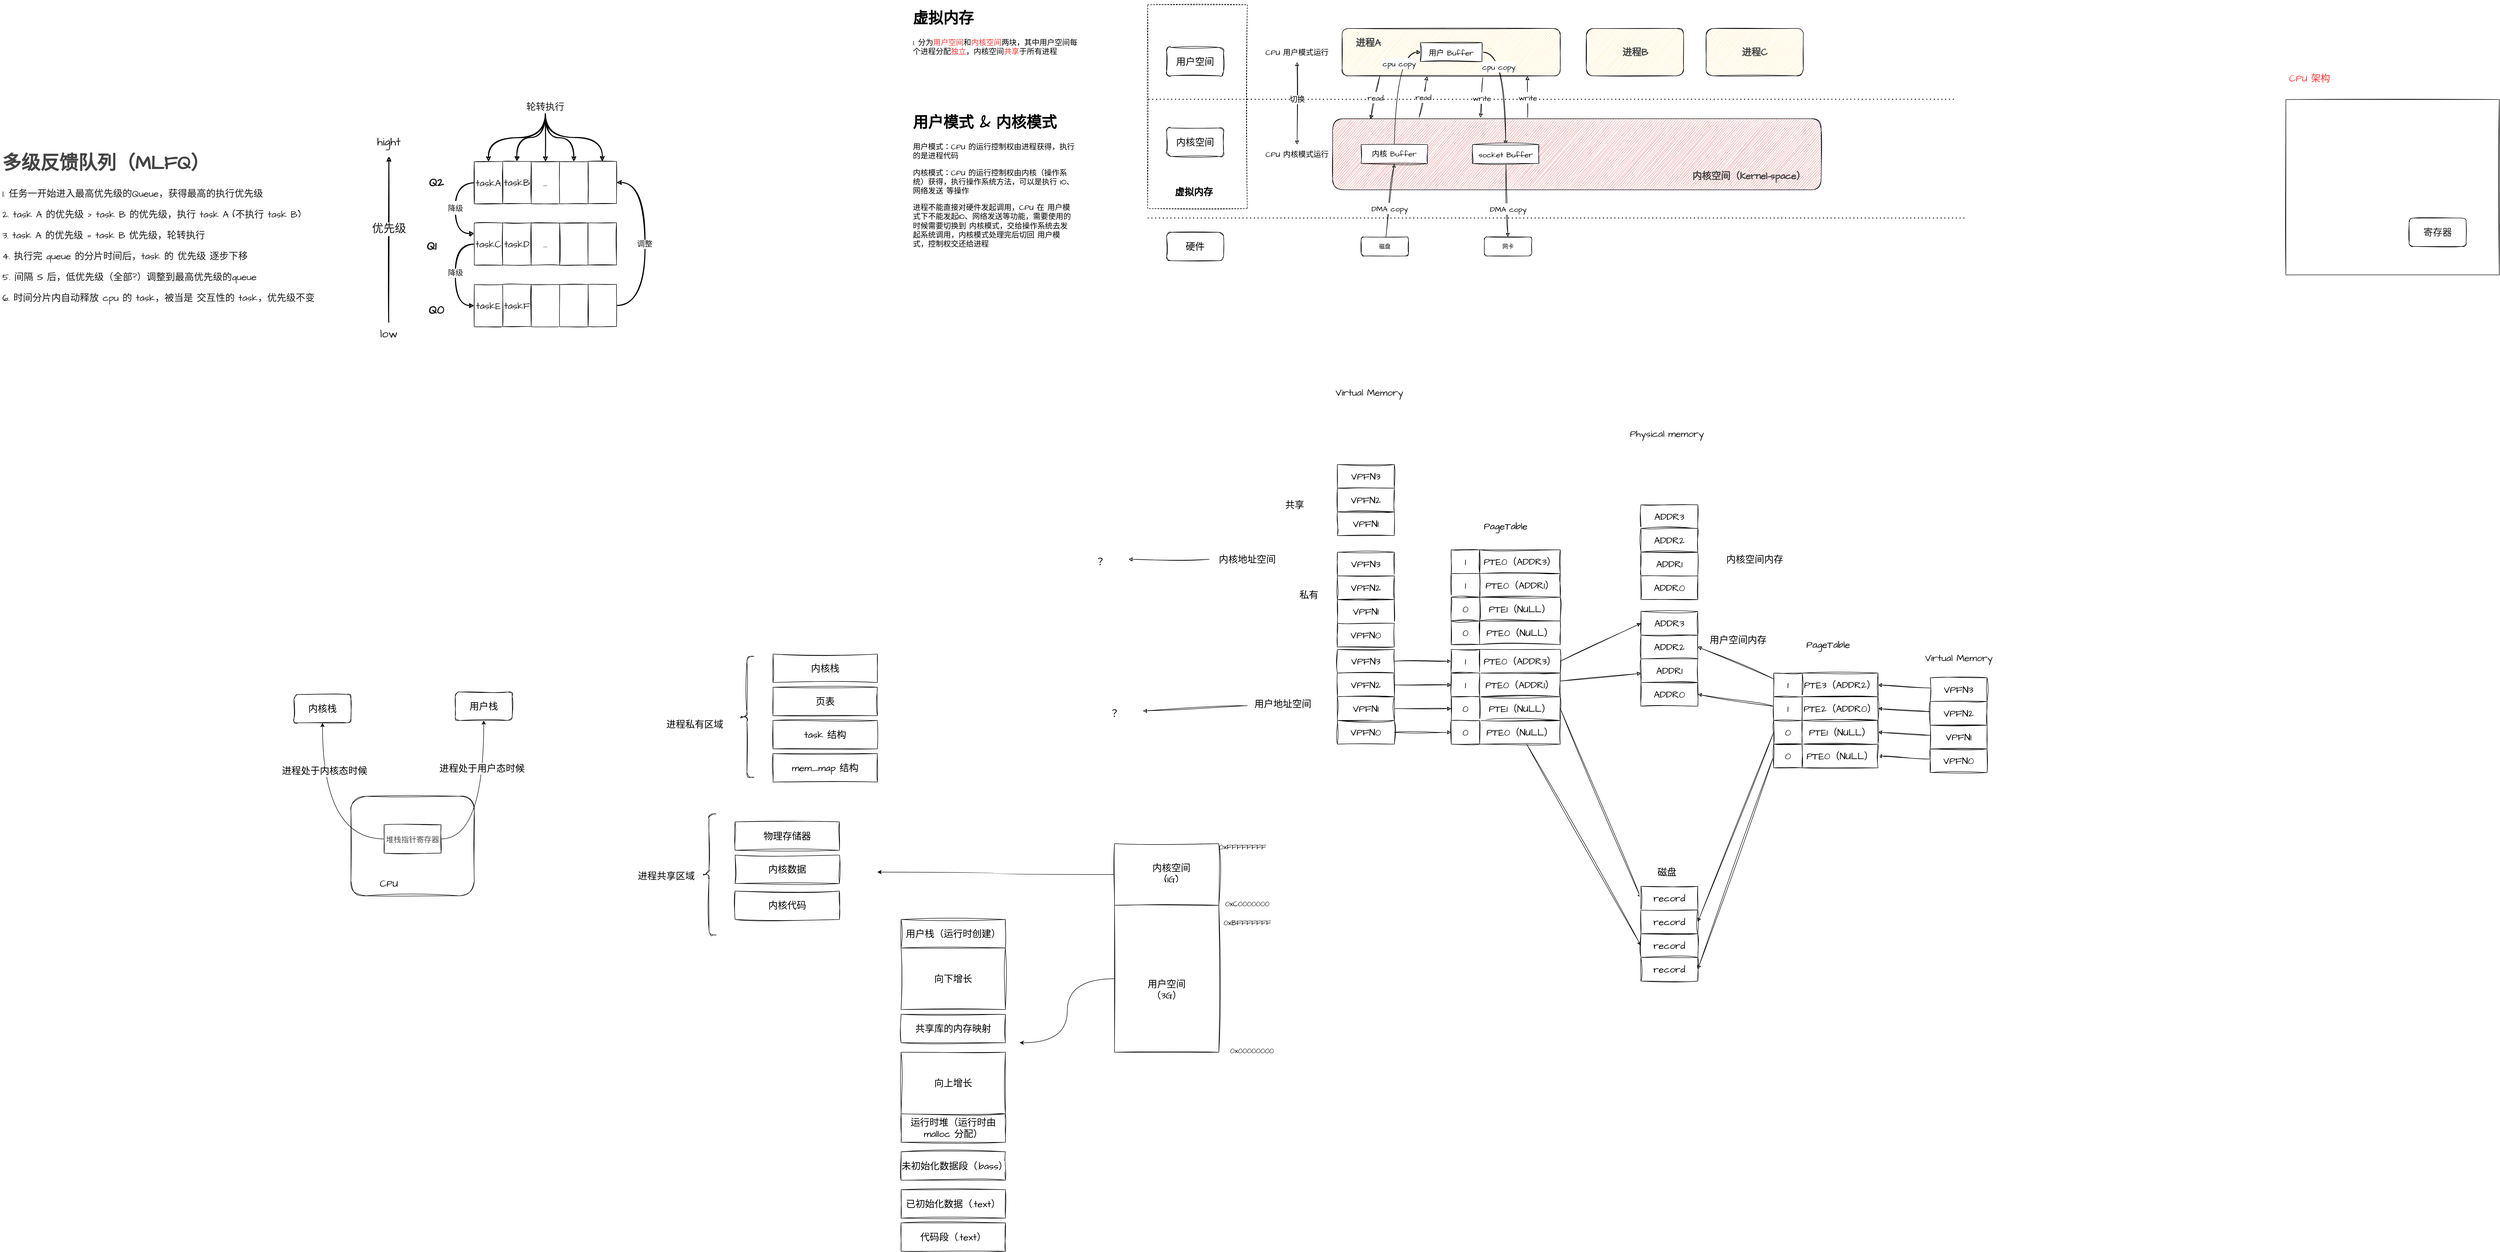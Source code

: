 <mxfile version="20.5.1" type="github">
  <diagram id="e-zPQzMBw3i7FA1pLN4_" name="第 1 页">
    <mxGraphModel dx="4791" dy="816" grid="1" gridSize="10" guides="1" tooltips="1" connect="1" arrows="1" fold="1" page="1" pageScale="1" pageWidth="827" pageHeight="1169" math="0" shadow="0">
      <root>
        <mxCell id="0" />
        <mxCell id="1" parent="0" />
        <mxCell id="n-UZRIZnCVYdmCaeWVoW-1" value="" style="rounded=0;whiteSpace=wrap;html=1;sketch=1;dashed=1;" parent="1" vertex="1">
          <mxGeometry x="-240" y="30" width="210" height="430" as="geometry" />
        </mxCell>
        <mxCell id="n-UZRIZnCVYdmCaeWVoW-2" value="" style="rounded=1;whiteSpace=wrap;html=1;sketch=1;fillColor=#FFE599;" parent="1" vertex="1">
          <mxGeometry x="170" y="80" width="460" height="100" as="geometry" />
        </mxCell>
        <mxCell id="n-UZRIZnCVYdmCaeWVoW-4" value="虚拟内存" style="text;html=1;strokeColor=none;fillColor=none;align=center;verticalAlign=middle;whiteSpace=wrap;rounded=0;sketch=1;fontFamily=Architects Daughter;fontSource=https%3A%2F%2Ffonts.googleapis.com%2Fcss%3Ffamily%3DArchitects%2BDaughter;fontSize=20;fontStyle=1" parent="1" vertex="1">
          <mxGeometry x="-200" y="410" width="115" height="30" as="geometry" />
        </mxCell>
        <mxCell id="n-UZRIZnCVYdmCaeWVoW-9" value="磁盘" style="rounded=1;whiteSpace=wrap;html=1;sketch=1;" parent="1" vertex="1">
          <mxGeometry x="210" y="520" width="100" height="40" as="geometry" />
        </mxCell>
        <mxCell id="n-UZRIZnCVYdmCaeWVoW-10" value="网卡" style="rounded=1;whiteSpace=wrap;html=1;sketch=1;" parent="1" vertex="1">
          <mxGeometry x="470" y="520" width="100" height="40" as="geometry" />
        </mxCell>
        <mxCell id="n-UZRIZnCVYdmCaeWVoW-43" style="edgeStyle=none;rounded=0;sketch=1;hachureGap=4;jiggle=2;orthogonalLoop=1;jettySize=auto;html=1;fontFamily=Architects Daughter;fontSource=https%3A%2F%2Ffonts.googleapis.com%2Fcss%3Ffamily%3DArchitects%2BDaughter;fontSize=16;" parent="1" source="n-UZRIZnCVYdmCaeWVoW-11" target="n-UZRIZnCVYdmCaeWVoW-39" edge="1">
          <mxGeometry relative="1" as="geometry" />
        </mxCell>
        <mxCell id="n-UZRIZnCVYdmCaeWVoW-11" value="VPFN3" style="rounded=0;whiteSpace=wrap;html=1;sketch=1;hachureGap=4;jiggle=2;fontFamily=Architects Daughter;fontSource=https%3A%2F%2Ffonts.googleapis.com%2Fcss%3Ffamily%3DArchitects%2BDaughter;fontSize=20;" parent="1" vertex="1">
          <mxGeometry x="160" y="1390" width="120" height="50" as="geometry" />
        </mxCell>
        <mxCell id="n-UZRIZnCVYdmCaeWVoW-44" style="edgeStyle=none;rounded=0;sketch=1;hachureGap=4;jiggle=2;orthogonalLoop=1;jettySize=auto;html=1;fontFamily=Architects Daughter;fontSource=https%3A%2F%2Ffonts.googleapis.com%2Fcss%3Ffamily%3DArchitects%2BDaughter;fontSize=16;" parent="1" source="n-UZRIZnCVYdmCaeWVoW-12" target="n-UZRIZnCVYdmCaeWVoW-40" edge="1">
          <mxGeometry relative="1" as="geometry" />
        </mxCell>
        <mxCell id="n-UZRIZnCVYdmCaeWVoW-12" value="VPFN2" style="rounded=0;whiteSpace=wrap;html=1;sketch=1;hachureGap=4;jiggle=2;fontFamily=Architects Daughter;fontSource=https%3A%2F%2Ffonts.googleapis.com%2Fcss%3Ffamily%3DArchitects%2BDaughter;fontSize=20;" parent="1" vertex="1">
          <mxGeometry x="160" y="1440" width="120" height="50" as="geometry" />
        </mxCell>
        <mxCell id="n-UZRIZnCVYdmCaeWVoW-45" style="edgeStyle=none;rounded=0;sketch=1;hachureGap=4;jiggle=2;orthogonalLoop=1;jettySize=auto;html=1;entryX=0;entryY=0.5;entryDx=0;entryDy=0;fontFamily=Architects Daughter;fontSource=https%3A%2F%2Ffonts.googleapis.com%2Fcss%3Ffamily%3DArchitects%2BDaughter;fontSize=16;" parent="1" source="n-UZRIZnCVYdmCaeWVoW-13" target="n-UZRIZnCVYdmCaeWVoW-41" edge="1">
          <mxGeometry relative="1" as="geometry" />
        </mxCell>
        <mxCell id="n-UZRIZnCVYdmCaeWVoW-13" value="VPFN1" style="rounded=0;whiteSpace=wrap;html=1;sketch=1;hachureGap=4;jiggle=2;fontFamily=Architects Daughter;fontSource=https%3A%2F%2Ffonts.googleapis.com%2Fcss%3Ffamily%3DArchitects%2BDaughter;fontSize=20;" parent="1" vertex="1">
          <mxGeometry x="160" y="1490" width="120" height="50" as="geometry" />
        </mxCell>
        <mxCell id="n-UZRIZnCVYdmCaeWVoW-47" style="edgeStyle=none;rounded=0;sketch=1;hachureGap=4;jiggle=2;orthogonalLoop=1;jettySize=auto;html=1;entryX=0;entryY=0.5;entryDx=0;entryDy=0;fontFamily=Architects Daughter;fontSource=https%3A%2F%2Ffonts.googleapis.com%2Fcss%3Ffamily%3DArchitects%2BDaughter;fontSize=16;" parent="1" source="n-UZRIZnCVYdmCaeWVoW-14" target="n-UZRIZnCVYdmCaeWVoW-42" edge="1">
          <mxGeometry relative="1" as="geometry" />
        </mxCell>
        <mxCell id="n-UZRIZnCVYdmCaeWVoW-14" value="VPFN0" style="rounded=0;whiteSpace=wrap;html=1;sketch=1;hachureGap=4;jiggle=2;fontFamily=Architects Daughter;fontSource=https%3A%2F%2Ffonts.googleapis.com%2Fcss%3Ffamily%3DArchitects%2BDaughter;fontSize=20;" parent="1" vertex="1">
          <mxGeometry x="160" y="1540" width="120" height="50" as="geometry" />
        </mxCell>
        <mxCell id="n-UZRIZnCVYdmCaeWVoW-27" style="rounded=0;sketch=1;hachureGap=4;jiggle=2;orthogonalLoop=1;jettySize=auto;html=1;exitX=1;exitY=0.5;exitDx=0;exitDy=0;entryX=0;entryY=0.5;entryDx=0;entryDy=0;fontFamily=Architects Daughter;fontSource=https%3A%2F%2Ffonts.googleapis.com%2Fcss%3Ffamily%3DArchitects%2BDaughter;fontSize=16;" parent="1" source="n-UZRIZnCVYdmCaeWVoW-15" target="n-UZRIZnCVYdmCaeWVoW-19" edge="1">
          <mxGeometry relative="1" as="geometry" />
        </mxCell>
        <mxCell id="n-UZRIZnCVYdmCaeWVoW-15" value="PTE0（ADDR3）" style="rounded=0;whiteSpace=wrap;html=1;sketch=1;hachureGap=4;jiggle=2;fontFamily=Architects Daughter;fontSource=https%3A%2F%2Ffonts.googleapis.com%2Fcss%3Ffamily%3DArchitects%2BDaughter;fontSize=20;" parent="1" vertex="1">
          <mxGeometry x="460" y="1390" width="170" height="50" as="geometry" />
        </mxCell>
        <mxCell id="n-UZRIZnCVYdmCaeWVoW-31" style="edgeStyle=none;rounded=0;sketch=1;hachureGap=4;jiggle=2;orthogonalLoop=1;jettySize=auto;html=1;fontFamily=Architects Daughter;fontSource=https%3A%2F%2Ffonts.googleapis.com%2Fcss%3Ffamily%3DArchitects%2BDaughter;fontSize=16;" parent="1" source="n-UZRIZnCVYdmCaeWVoW-16" target="n-UZRIZnCVYdmCaeWVoW-21" edge="1">
          <mxGeometry relative="1" as="geometry" />
        </mxCell>
        <mxCell id="n-UZRIZnCVYdmCaeWVoW-16" value="PTE0（ADDR1）" style="rounded=0;whiteSpace=wrap;html=1;sketch=1;hachureGap=4;jiggle=2;fontFamily=Architects Daughter;fontSource=https%3A%2F%2Ffonts.googleapis.com%2Fcss%3Ffamily%3DArchitects%2BDaughter;fontSize=20;" parent="1" vertex="1">
          <mxGeometry x="460" y="1440" width="170" height="50" as="geometry" />
        </mxCell>
        <mxCell id="n-UZRIZnCVYdmCaeWVoW-32" style="edgeStyle=none;rounded=0;sketch=1;hachureGap=4;jiggle=2;orthogonalLoop=1;jettySize=auto;html=1;entryX=0;entryY=0.5;entryDx=0;entryDy=0;fontFamily=Architects Daughter;fontSource=https%3A%2F%2Ffonts.googleapis.com%2Fcss%3Ffamily%3DArchitects%2BDaughter;fontSize=16;exitX=1;exitY=0.5;exitDx=0;exitDy=0;" parent="1" source="n-UZRIZnCVYdmCaeWVoW-17" target="n-UZRIZnCVYdmCaeWVoW-23" edge="1">
          <mxGeometry relative="1" as="geometry" />
        </mxCell>
        <mxCell id="n-UZRIZnCVYdmCaeWVoW-17" value="PTE1（NULL）" style="rounded=0;whiteSpace=wrap;html=1;sketch=1;hachureGap=4;jiggle=2;fontFamily=Architects Daughter;fontSource=https%3A%2F%2Ffonts.googleapis.com%2Fcss%3Ffamily%3DArchitects%2BDaughter;fontSize=20;" parent="1" vertex="1">
          <mxGeometry x="460" y="1490" width="170" height="50" as="geometry" />
        </mxCell>
        <mxCell id="n-UZRIZnCVYdmCaeWVoW-33" style="edgeStyle=none;rounded=0;sketch=1;hachureGap=4;jiggle=2;orthogonalLoop=1;jettySize=auto;html=1;entryX=0;entryY=0.5;entryDx=0;entryDy=0;fontFamily=Architects Daughter;fontSource=https%3A%2F%2Ffonts.googleapis.com%2Fcss%3Ffamily%3DArchitects%2BDaughter;fontSize=16;" parent="1" source="n-UZRIZnCVYdmCaeWVoW-18" target="n-UZRIZnCVYdmCaeWVoW-25" edge="1">
          <mxGeometry relative="1" as="geometry" />
        </mxCell>
        <mxCell id="n-UZRIZnCVYdmCaeWVoW-18" value="PTE0（NULL）" style="rounded=0;whiteSpace=wrap;html=1;sketch=1;hachureGap=4;jiggle=2;fontFamily=Architects Daughter;fontSource=https%3A%2F%2Ffonts.googleapis.com%2Fcss%3Ffamily%3DArchitects%2BDaughter;fontSize=20;" parent="1" vertex="1">
          <mxGeometry x="460" y="1540" width="170" height="50" as="geometry" />
        </mxCell>
        <mxCell id="n-UZRIZnCVYdmCaeWVoW-19" value="ADDR3" style="rounded=0;whiteSpace=wrap;html=1;sketch=1;hachureGap=4;jiggle=2;fontFamily=Architects Daughter;fontSource=https%3A%2F%2Ffonts.googleapis.com%2Fcss%3Ffamily%3DArchitects%2BDaughter;fontSize=20;" parent="1" vertex="1">
          <mxGeometry x="800" y="1310" width="120" height="50" as="geometry" />
        </mxCell>
        <mxCell id="n-UZRIZnCVYdmCaeWVoW-20" value="ADDR2" style="rounded=0;whiteSpace=wrap;html=1;sketch=1;hachureGap=4;jiggle=2;fontFamily=Architects Daughter;fontSource=https%3A%2F%2Ffonts.googleapis.com%2Fcss%3Ffamily%3DArchitects%2BDaughter;fontSize=20;" parent="1" vertex="1">
          <mxGeometry x="800" y="1360" width="120" height="50" as="geometry" />
        </mxCell>
        <mxCell id="n-UZRIZnCVYdmCaeWVoW-21" value="ADDR1" style="rounded=0;whiteSpace=wrap;html=1;sketch=1;hachureGap=4;jiggle=2;fontFamily=Architects Daughter;fontSource=https%3A%2F%2Ffonts.googleapis.com%2Fcss%3Ffamily%3DArchitects%2BDaughter;fontSize=20;" parent="1" vertex="1">
          <mxGeometry x="800" y="1410" width="120" height="50" as="geometry" />
        </mxCell>
        <mxCell id="n-UZRIZnCVYdmCaeWVoW-22" value="ADDR0" style="rounded=0;whiteSpace=wrap;html=1;sketch=1;hachureGap=4;jiggle=2;fontFamily=Architects Daughter;fontSource=https%3A%2F%2Ffonts.googleapis.com%2Fcss%3Ffamily%3DArchitects%2BDaughter;fontSize=20;" parent="1" vertex="1">
          <mxGeometry x="800" y="1460" width="120" height="50" as="geometry" />
        </mxCell>
        <mxCell id="n-UZRIZnCVYdmCaeWVoW-23" value="record" style="rounded=0;whiteSpace=wrap;html=1;sketch=1;hachureGap=4;jiggle=2;fontFamily=Architects Daughter;fontSource=https%3A%2F%2Ffonts.googleapis.com%2Fcss%3Ffamily%3DArchitects%2BDaughter;fontSize=20;" parent="1" vertex="1">
          <mxGeometry x="800" y="1890" width="120" height="50" as="geometry" />
        </mxCell>
        <mxCell id="n-UZRIZnCVYdmCaeWVoW-24" value="record" style="rounded=0;whiteSpace=wrap;html=1;sketch=1;hachureGap=4;jiggle=2;fontFamily=Architects Daughter;fontSource=https%3A%2F%2Ffonts.googleapis.com%2Fcss%3Ffamily%3DArchitects%2BDaughter;fontSize=20;" parent="1" vertex="1">
          <mxGeometry x="800" y="1940" width="120" height="50" as="geometry" />
        </mxCell>
        <mxCell id="n-UZRIZnCVYdmCaeWVoW-25" value="record" style="rounded=0;whiteSpace=wrap;html=1;sketch=1;hachureGap=4;jiggle=2;fontFamily=Architects Daughter;fontSource=https%3A%2F%2Ffonts.googleapis.com%2Fcss%3Ffamily%3DArchitects%2BDaughter;fontSize=20;" parent="1" vertex="1">
          <mxGeometry x="800" y="1990" width="120" height="50" as="geometry" />
        </mxCell>
        <mxCell id="n-UZRIZnCVYdmCaeWVoW-26" value="record" style="rounded=0;whiteSpace=wrap;html=1;sketch=1;hachureGap=4;jiggle=2;fontFamily=Architects Daughter;fontSource=https%3A%2F%2Ffonts.googleapis.com%2Fcss%3Ffamily%3DArchitects%2BDaughter;fontSize=20;" parent="1" vertex="1">
          <mxGeometry x="800" y="2040" width="120" height="50" as="geometry" />
        </mxCell>
        <mxCell id="n-UZRIZnCVYdmCaeWVoW-35" value="PageTable" style="text;html=1;strokeColor=none;fillColor=none;align=center;verticalAlign=middle;whiteSpace=wrap;rounded=0;sketch=1;hachureGap=4;jiggle=2;fontFamily=Architects Daughter;fontSource=https%3A%2F%2Ffonts.googleapis.com%2Fcss%3Ffamily%3DArchitects%2BDaughter;fontSize=20;" parent="1" vertex="1">
          <mxGeometry x="460" y="1110" width="110" height="40" as="geometry" />
        </mxCell>
        <mxCell id="n-UZRIZnCVYdmCaeWVoW-36" value="&lt;span style=&quot;color: rgb(18, 18, 18); text-align: start;&quot;&gt;&lt;font style=&quot;font-size: 20px;&quot;&gt;Physical memory&lt;/font&gt;&lt;/span&gt;" style="text;html=1;strokeColor=none;fillColor=none;align=center;verticalAlign=middle;whiteSpace=wrap;rounded=0;sketch=1;hachureGap=4;jiggle=2;fontFamily=Architects Daughter;fontSource=https%3A%2F%2Ffonts.googleapis.com%2Fcss%3Ffamily%3DArchitects%2BDaughter;fontSize=20;labelBackgroundColor=none;" parent="1" vertex="1">
          <mxGeometry x="775" y="910" width="160" height="50" as="geometry" />
        </mxCell>
        <mxCell id="n-UZRIZnCVYdmCaeWVoW-37" value="磁盘" style="text;html=1;strokeColor=none;fillColor=none;align=center;verticalAlign=middle;whiteSpace=wrap;rounded=0;sketch=1;hachureGap=4;jiggle=2;fontFamily=Architects Daughter;fontSource=https%3A%2F%2Ffonts.googleapis.com%2Fcss%3Ffamily%3DArchitects%2BDaughter;fontSize=20;" parent="1" vertex="1">
          <mxGeometry x="800" y="1840" width="110" height="40" as="geometry" />
        </mxCell>
        <mxCell id="n-UZRIZnCVYdmCaeWVoW-39" value="1" style="rounded=0;whiteSpace=wrap;html=1;sketch=1;hachureGap=4;jiggle=2;fontFamily=Architects Daughter;fontSource=https%3A%2F%2Ffonts.googleapis.com%2Fcss%3Ffamily%3DArchitects%2BDaughter;fontSize=20;" parent="1" vertex="1">
          <mxGeometry x="400" y="1390" width="60" height="50" as="geometry" />
        </mxCell>
        <mxCell id="n-UZRIZnCVYdmCaeWVoW-40" value="1" style="rounded=0;whiteSpace=wrap;html=1;sketch=1;hachureGap=4;jiggle=2;fontFamily=Architects Daughter;fontSource=https%3A%2F%2Ffonts.googleapis.com%2Fcss%3Ffamily%3DArchitects%2BDaughter;fontSize=20;" parent="1" vertex="1">
          <mxGeometry x="400" y="1440" width="60" height="50" as="geometry" />
        </mxCell>
        <mxCell id="n-UZRIZnCVYdmCaeWVoW-41" value="0" style="rounded=0;whiteSpace=wrap;html=1;sketch=1;hachureGap=4;jiggle=2;fontFamily=Architects Daughter;fontSource=https%3A%2F%2Ffonts.googleapis.com%2Fcss%3Ffamily%3DArchitects%2BDaughter;fontSize=20;" parent="1" vertex="1">
          <mxGeometry x="400" y="1490" width="60" height="50" as="geometry" />
        </mxCell>
        <mxCell id="n-UZRIZnCVYdmCaeWVoW-42" value="0" style="rounded=0;whiteSpace=wrap;html=1;sketch=1;hachureGap=4;jiggle=2;fontFamily=Architects Daughter;fontSource=https%3A%2F%2Ffonts.googleapis.com%2Fcss%3Ffamily%3DArchitects%2BDaughter;fontSize=20;" parent="1" vertex="1">
          <mxGeometry x="400" y="1540" width="60" height="50" as="geometry" />
        </mxCell>
        <mxCell id="n-UZRIZnCVYdmCaeWVoW-48" style="edgeStyle=none;rounded=0;sketch=1;hachureGap=4;jiggle=2;orthogonalLoop=1;jettySize=auto;html=1;fontFamily=Architects Daughter;fontSource=https%3A%2F%2Ffonts.googleapis.com%2Fcss%3Ffamily%3DArchitects%2BDaughter;fontSize=16;entryX=1;entryY=0.5;entryDx=0;entryDy=0;" parent="1" source="n-UZRIZnCVYdmCaeWVoW-49" target="n-UZRIZnCVYdmCaeWVoW-56" edge="1">
          <mxGeometry relative="1" as="geometry" />
        </mxCell>
        <mxCell id="n-UZRIZnCVYdmCaeWVoW-49" value="VPFN3" style="rounded=0;whiteSpace=wrap;html=1;sketch=1;hachureGap=4;jiggle=2;fontFamily=Architects Daughter;fontSource=https%3A%2F%2Ffonts.googleapis.com%2Fcss%3Ffamily%3DArchitects%2BDaughter;fontSize=20;" parent="1" vertex="1">
          <mxGeometry x="1410" y="1450" width="120" height="50" as="geometry" />
        </mxCell>
        <mxCell id="n-UZRIZnCVYdmCaeWVoW-50" style="edgeStyle=none;rounded=0;sketch=1;hachureGap=4;jiggle=2;orthogonalLoop=1;jettySize=auto;html=1;fontFamily=Architects Daughter;fontSource=https%3A%2F%2Ffonts.googleapis.com%2Fcss%3Ffamily%3DArchitects%2BDaughter;fontSize=16;entryX=1;entryY=0.5;entryDx=0;entryDy=0;" parent="1" source="n-UZRIZnCVYdmCaeWVoW-51" target="n-UZRIZnCVYdmCaeWVoW-57" edge="1">
          <mxGeometry relative="1" as="geometry" />
        </mxCell>
        <mxCell id="n-UZRIZnCVYdmCaeWVoW-51" value="VPFN2" style="rounded=0;whiteSpace=wrap;html=1;sketch=1;hachureGap=4;jiggle=2;fontFamily=Architects Daughter;fontSource=https%3A%2F%2Ffonts.googleapis.com%2Fcss%3Ffamily%3DArchitects%2BDaughter;fontSize=20;" parent="1" vertex="1">
          <mxGeometry x="1410" y="1500" width="120" height="50" as="geometry" />
        </mxCell>
        <mxCell id="n-UZRIZnCVYdmCaeWVoW-52" style="edgeStyle=none;rounded=0;sketch=1;hachureGap=4;jiggle=2;orthogonalLoop=1;jettySize=auto;html=1;entryX=1;entryY=0.5;entryDx=0;entryDy=0;fontFamily=Architects Daughter;fontSource=https%3A%2F%2Ffonts.googleapis.com%2Fcss%3Ffamily%3DArchitects%2BDaughter;fontSize=16;" parent="1" source="n-UZRIZnCVYdmCaeWVoW-53" target="n-UZRIZnCVYdmCaeWVoW-58" edge="1">
          <mxGeometry relative="1" as="geometry" />
        </mxCell>
        <mxCell id="n-UZRIZnCVYdmCaeWVoW-53" value="VPFN1" style="rounded=0;whiteSpace=wrap;html=1;sketch=1;hachureGap=4;jiggle=2;fontFamily=Architects Daughter;fontSource=https%3A%2F%2Ffonts.googleapis.com%2Fcss%3Ffamily%3DArchitects%2BDaughter;fontSize=20;" parent="1" vertex="1">
          <mxGeometry x="1410" y="1550" width="120" height="50" as="geometry" />
        </mxCell>
        <mxCell id="n-UZRIZnCVYdmCaeWVoW-54" style="edgeStyle=none;rounded=0;sketch=1;hachureGap=4;jiggle=2;orthogonalLoop=1;jettySize=auto;html=1;entryX=1;entryY=0.5;entryDx=0;entryDy=0;fontFamily=Architects Daughter;fontSource=https%3A%2F%2Ffonts.googleapis.com%2Fcss%3Ffamily%3DArchitects%2BDaughter;fontSize=16;" parent="1" source="n-UZRIZnCVYdmCaeWVoW-55" target="n-UZRIZnCVYdmCaeWVoW-59" edge="1">
          <mxGeometry relative="1" as="geometry" />
        </mxCell>
        <mxCell id="n-UZRIZnCVYdmCaeWVoW-55" value="VPFN0" style="rounded=0;whiteSpace=wrap;html=1;sketch=1;hachureGap=4;jiggle=2;fontFamily=Architects Daughter;fontSource=https%3A%2F%2Ffonts.googleapis.com%2Fcss%3Ffamily%3DArchitects%2BDaughter;fontSize=20;" parent="1" vertex="1">
          <mxGeometry x="1410" y="1600" width="120" height="50" as="geometry" />
        </mxCell>
        <mxCell id="n-UZRIZnCVYdmCaeWVoW-56" value="PTE3（ADDR2）" style="rounded=0;whiteSpace=wrap;html=1;sketch=1;hachureGap=4;jiggle=2;fontFamily=Architects Daughter;fontSource=https%3A%2F%2Ffonts.googleapis.com%2Fcss%3Ffamily%3DArchitects%2BDaughter;fontSize=20;" parent="1" vertex="1">
          <mxGeometry x="1140" y="1440" width="160" height="50" as="geometry" />
        </mxCell>
        <mxCell id="n-UZRIZnCVYdmCaeWVoW-57" value="PTE2（ADDR0）" style="rounded=0;whiteSpace=wrap;html=1;sketch=1;hachureGap=4;jiggle=2;fontFamily=Architects Daughter;fontSource=https%3A%2F%2Ffonts.googleapis.com%2Fcss%3Ffamily%3DArchitects%2BDaughter;fontSize=20;" parent="1" vertex="1">
          <mxGeometry x="1140" y="1490" width="160" height="50" as="geometry" />
        </mxCell>
        <mxCell id="n-UZRIZnCVYdmCaeWVoW-58" value="PTE1（NULL）" style="rounded=0;whiteSpace=wrap;html=1;sketch=1;hachureGap=4;jiggle=2;fontFamily=Architects Daughter;fontSource=https%3A%2F%2Ffonts.googleapis.com%2Fcss%3Ffamily%3DArchitects%2BDaughter;fontSize=20;" parent="1" vertex="1">
          <mxGeometry x="1140" y="1540" width="160" height="50" as="geometry" />
        </mxCell>
        <mxCell id="n-UZRIZnCVYdmCaeWVoW-59" value="PTE0（NULL）" style="rounded=0;whiteSpace=wrap;html=1;sketch=1;hachureGap=4;jiggle=2;fontFamily=Architects Daughter;fontSource=https%3A%2F%2Ffonts.googleapis.com%2Fcss%3Ffamily%3DArchitects%2BDaughter;fontSize=20;" parent="1" vertex="1">
          <mxGeometry x="1140" y="1590" width="160" height="50" as="geometry" />
        </mxCell>
        <mxCell id="n-UZRIZnCVYdmCaeWVoW-60" value="&lt;span style=&quot;color: rgb(18, 18, 18); text-align: start;&quot;&gt;&lt;font style=&quot;font-size: 20px;&quot;&gt;Virtual Memory&lt;/font&gt;&lt;/span&gt;" style="text;html=1;strokeColor=none;fillColor=none;align=center;verticalAlign=middle;whiteSpace=wrap;rounded=0;sketch=1;hachureGap=4;jiggle=2;fontFamily=Architects Daughter;fontSource=https%3A%2F%2Ffonts.googleapis.com%2Fcss%3Ffamily%3DArchitects%2BDaughter;fontSize=20;labelBackgroundColor=none;" parent="1" vertex="1">
          <mxGeometry x="1382.5" y="1390" width="175" height="35" as="geometry" />
        </mxCell>
        <mxCell id="n-UZRIZnCVYdmCaeWVoW-61" value="PageTable" style="text;html=1;strokeColor=none;fillColor=none;align=center;verticalAlign=middle;whiteSpace=wrap;rounded=0;sketch=1;hachureGap=4;jiggle=2;fontFamily=Architects Daughter;fontSource=https%3A%2F%2Ffonts.googleapis.com%2Fcss%3Ffamily%3DArchitects%2BDaughter;fontSize=20;" parent="1" vertex="1">
          <mxGeometry x="1140" y="1360" width="110" height="40" as="geometry" />
        </mxCell>
        <mxCell id="n-UZRIZnCVYdmCaeWVoW-66" style="edgeStyle=none;rounded=0;sketch=1;hachureGap=4;jiggle=2;orthogonalLoop=1;jettySize=auto;html=1;entryX=1;entryY=0.5;entryDx=0;entryDy=0;fontFamily=Architects Daughter;fontSource=https%3A%2F%2Ffonts.googleapis.com%2Fcss%3Ffamily%3DArchitects%2BDaughter;fontSize=16;" parent="1" source="n-UZRIZnCVYdmCaeWVoW-62" target="n-UZRIZnCVYdmCaeWVoW-20" edge="1">
          <mxGeometry relative="1" as="geometry" />
        </mxCell>
        <mxCell id="n-UZRIZnCVYdmCaeWVoW-62" value="1" style="rounded=0;whiteSpace=wrap;html=1;sketch=1;hachureGap=4;jiggle=2;fontFamily=Architects Daughter;fontSource=https%3A%2F%2Ffonts.googleapis.com%2Fcss%3Ffamily%3DArchitects%2BDaughter;fontSize=20;" parent="1" vertex="1">
          <mxGeometry x="1080" y="1440" width="60" height="50" as="geometry" />
        </mxCell>
        <mxCell id="n-UZRIZnCVYdmCaeWVoW-67" style="edgeStyle=none;rounded=0;sketch=1;hachureGap=4;jiggle=2;orthogonalLoop=1;jettySize=auto;html=1;entryX=1;entryY=0.5;entryDx=0;entryDy=0;fontFamily=Architects Daughter;fontSource=https%3A%2F%2Ffonts.googleapis.com%2Fcss%3Ffamily%3DArchitects%2BDaughter;fontSize=16;" parent="1" source="n-UZRIZnCVYdmCaeWVoW-63" target="n-UZRIZnCVYdmCaeWVoW-22" edge="1">
          <mxGeometry relative="1" as="geometry" />
        </mxCell>
        <mxCell id="n-UZRIZnCVYdmCaeWVoW-63" value="1" style="rounded=0;whiteSpace=wrap;html=1;sketch=1;hachureGap=4;jiggle=2;fontFamily=Architects Daughter;fontSource=https%3A%2F%2Ffonts.googleapis.com%2Fcss%3Ffamily%3DArchitects%2BDaughter;fontSize=20;" parent="1" vertex="1">
          <mxGeometry x="1080" y="1490" width="60" height="50" as="geometry" />
        </mxCell>
        <mxCell id="n-UZRIZnCVYdmCaeWVoW-68" style="edgeStyle=none;rounded=0;sketch=1;hachureGap=4;jiggle=2;orthogonalLoop=1;jettySize=auto;html=1;entryX=1;entryY=0.5;entryDx=0;entryDy=0;fontFamily=Architects Daughter;fontSource=https%3A%2F%2Ffonts.googleapis.com%2Fcss%3Ffamily%3DArchitects%2BDaughter;fontSize=16;exitX=0;exitY=0.5;exitDx=0;exitDy=0;" parent="1" source="n-UZRIZnCVYdmCaeWVoW-64" target="n-UZRIZnCVYdmCaeWVoW-24" edge="1">
          <mxGeometry relative="1" as="geometry" />
        </mxCell>
        <mxCell id="n-UZRIZnCVYdmCaeWVoW-64" value="0" style="rounded=0;whiteSpace=wrap;html=1;sketch=1;hachureGap=4;jiggle=2;fontFamily=Architects Daughter;fontSource=https%3A%2F%2Ffonts.googleapis.com%2Fcss%3Ffamily%3DArchitects%2BDaughter;fontSize=20;" parent="1" vertex="1">
          <mxGeometry x="1080" y="1540" width="60" height="50" as="geometry" />
        </mxCell>
        <mxCell id="n-UZRIZnCVYdmCaeWVoW-69" style="edgeStyle=none;rounded=0;sketch=1;hachureGap=4;jiggle=2;orthogonalLoop=1;jettySize=auto;html=1;exitX=0;exitY=0.5;exitDx=0;exitDy=0;entryX=1;entryY=0.5;entryDx=0;entryDy=0;fontFamily=Architects Daughter;fontSource=https%3A%2F%2Ffonts.googleapis.com%2Fcss%3Ffamily%3DArchitects%2BDaughter;fontSize=16;" parent="1" source="n-UZRIZnCVYdmCaeWVoW-65" target="n-UZRIZnCVYdmCaeWVoW-26" edge="1">
          <mxGeometry relative="1" as="geometry" />
        </mxCell>
        <mxCell id="n-UZRIZnCVYdmCaeWVoW-65" value="0" style="rounded=0;whiteSpace=wrap;html=1;sketch=1;hachureGap=4;jiggle=2;fontFamily=Architects Daughter;fontSource=https%3A%2F%2Ffonts.googleapis.com%2Fcss%3Ffamily%3DArchitects%2BDaughter;fontSize=20;" parent="1" vertex="1">
          <mxGeometry x="1080" y="1590" width="60" height="50" as="geometry" />
        </mxCell>
        <mxCell id="n-UZRIZnCVYdmCaeWVoW-73" value="&lt;span style=&quot;color: rgb(18, 18, 18); text-align: start;&quot;&gt;&lt;font style=&quot;font-size: 20px;&quot;&gt;Virtual Memory&lt;/font&gt;&lt;/span&gt;" style="text;html=1;strokeColor=none;fillColor=none;align=center;verticalAlign=middle;whiteSpace=wrap;rounded=0;sketch=1;hachureGap=4;jiggle=2;fontFamily=Architects Daughter;fontSource=https%3A%2F%2Ffonts.googleapis.com%2Fcss%3Ffamily%3DArchitects%2BDaughter;fontSize=20;labelBackgroundColor=none;" parent="1" vertex="1">
          <mxGeometry x="140" y="830" width="175" height="35" as="geometry" />
        </mxCell>
        <mxCell id="n-UZRIZnCVYdmCaeWVoW-74" value="VPFN3" style="rounded=0;whiteSpace=wrap;html=1;sketch=1;hachureGap=4;jiggle=2;fontFamily=Architects Daughter;fontSource=https%3A%2F%2Ffonts.googleapis.com%2Fcss%3Ffamily%3DArchitects%2BDaughter;fontSize=20;" parent="1" vertex="1">
          <mxGeometry x="160" y="1185" width="120" height="50" as="geometry" />
        </mxCell>
        <mxCell id="n-UZRIZnCVYdmCaeWVoW-75" value="VPFN2" style="rounded=0;whiteSpace=wrap;html=1;sketch=1;hachureGap=4;jiggle=2;fontFamily=Architects Daughter;fontSource=https%3A%2F%2Ffonts.googleapis.com%2Fcss%3Ffamily%3DArchitects%2BDaughter;fontSize=20;" parent="1" vertex="1">
          <mxGeometry x="160" y="1235" width="120" height="50" as="geometry" />
        </mxCell>
        <mxCell id="n-UZRIZnCVYdmCaeWVoW-76" value="VPFN1" style="rounded=0;whiteSpace=wrap;html=1;sketch=1;hachureGap=4;jiggle=2;fontFamily=Architects Daughter;fontSource=https%3A%2F%2Ffonts.googleapis.com%2Fcss%3Ffamily%3DArchitects%2BDaughter;fontSize=20;" parent="1" vertex="1">
          <mxGeometry x="160" y="1285" width="120" height="50" as="geometry" />
        </mxCell>
        <mxCell id="n-UZRIZnCVYdmCaeWVoW-77" value="VPFN0" style="rounded=0;whiteSpace=wrap;html=1;sketch=1;hachureGap=4;jiggle=2;fontFamily=Architects Daughter;fontSource=https%3A%2F%2Ffonts.googleapis.com%2Fcss%3Ffamily%3DArchitects%2BDaughter;fontSize=20;" parent="1" vertex="1">
          <mxGeometry x="160" y="1335" width="120" height="50" as="geometry" />
        </mxCell>
        <mxCell id="n-UZRIZnCVYdmCaeWVoW-125" style="edgeStyle=none;rounded=0;sketch=1;hachureGap=4;jiggle=2;orthogonalLoop=1;jettySize=auto;html=1;fontFamily=Architects Daughter;fontSource=https%3A%2F%2Ffonts.googleapis.com%2Fcss%3Ffamily%3DArchitects%2BDaughter;fontSize=20;" parent="1" source="n-UZRIZnCVYdmCaeWVoW-78" edge="1">
          <mxGeometry relative="1" as="geometry">
            <mxPoint x="-280" y="1200" as="targetPoint" />
          </mxGeometry>
        </mxCell>
        <mxCell id="n-UZRIZnCVYdmCaeWVoW-78" value="内核地址空间" style="text;html=1;strokeColor=none;fillColor=none;align=center;verticalAlign=middle;whiteSpace=wrap;rounded=0;labelBackgroundColor=none;sketch=1;hachureGap=4;jiggle=2;fontFamily=Architects Daughter;fontSource=https%3A%2F%2Ffonts.googleapis.com%2Fcss%3Ffamily%3DArchitects%2BDaughter;fontSize=20;" parent="1" vertex="1">
          <mxGeometry x="-110" y="1185" width="160" height="30" as="geometry" />
        </mxCell>
        <mxCell id="n-UZRIZnCVYdmCaeWVoW-127" style="edgeStyle=none;rounded=0;sketch=1;hachureGap=4;jiggle=2;orthogonalLoop=1;jettySize=auto;html=1;fontFamily=Architects Daughter;fontSource=https%3A%2F%2Ffonts.googleapis.com%2Fcss%3Ffamily%3DArchitects%2BDaughter;fontSize=20;" parent="1" source="n-UZRIZnCVYdmCaeWVoW-79" edge="1">
          <mxGeometry relative="1" as="geometry">
            <mxPoint x="-250" y="1520.0" as="targetPoint" />
          </mxGeometry>
        </mxCell>
        <mxCell id="n-UZRIZnCVYdmCaeWVoW-79" value="用户地址空间" style="text;html=1;strokeColor=none;fillColor=none;align=center;verticalAlign=middle;whiteSpace=wrap;rounded=0;labelBackgroundColor=none;sketch=1;hachureGap=4;jiggle=2;fontFamily=Architects Daughter;fontSource=https%3A%2F%2Ffonts.googleapis.com%2Fcss%3Ffamily%3DArchitects%2BDaughter;fontSize=20;" parent="1" vertex="1">
          <mxGeometry x="-30" y="1485" width="150" height="40" as="geometry" />
        </mxCell>
        <mxCell id="n-UZRIZnCVYdmCaeWVoW-80" value="PTE0（ADDR3）" style="rounded=0;whiteSpace=wrap;html=1;sketch=1;hachureGap=4;jiggle=2;fontFamily=Architects Daughter;fontSource=https%3A%2F%2Ffonts.googleapis.com%2Fcss%3Ffamily%3DArchitects%2BDaughter;fontSize=20;" parent="1" vertex="1">
          <mxGeometry x="460" y="1180" width="170" height="50" as="geometry" />
        </mxCell>
        <mxCell id="n-UZRIZnCVYdmCaeWVoW-81" value="PTE0（ADDR1）" style="rounded=0;whiteSpace=wrap;html=1;sketch=1;hachureGap=4;jiggle=2;fontFamily=Architects Daughter;fontSource=https%3A%2F%2Ffonts.googleapis.com%2Fcss%3Ffamily%3DArchitects%2BDaughter;fontSize=20;" parent="1" vertex="1">
          <mxGeometry x="460" y="1230" width="170" height="50" as="geometry" />
        </mxCell>
        <mxCell id="n-UZRIZnCVYdmCaeWVoW-82" value="PTE1（NULL）" style="rounded=0;whiteSpace=wrap;html=1;sketch=1;hachureGap=4;jiggle=2;fontFamily=Architects Daughter;fontSource=https%3A%2F%2Ffonts.googleapis.com%2Fcss%3Ffamily%3DArchitects%2BDaughter;fontSize=20;" parent="1" vertex="1">
          <mxGeometry x="460" y="1280" width="170" height="50" as="geometry" />
        </mxCell>
        <mxCell id="n-UZRIZnCVYdmCaeWVoW-83" value="PTE0（NULL）" style="rounded=0;whiteSpace=wrap;html=1;sketch=1;hachureGap=4;jiggle=2;fontFamily=Architects Daughter;fontSource=https%3A%2F%2Ffonts.googleapis.com%2Fcss%3Ffamily%3DArchitects%2BDaughter;fontSize=20;" parent="1" vertex="1">
          <mxGeometry x="460" y="1330" width="170" height="50" as="geometry" />
        </mxCell>
        <mxCell id="n-UZRIZnCVYdmCaeWVoW-84" value="1" style="rounded=0;whiteSpace=wrap;html=1;sketch=1;hachureGap=4;jiggle=2;fontFamily=Architects Daughter;fontSource=https%3A%2F%2Ffonts.googleapis.com%2Fcss%3Ffamily%3DArchitects%2BDaughter;fontSize=20;" parent="1" vertex="1">
          <mxGeometry x="400" y="1180" width="60" height="50" as="geometry" />
        </mxCell>
        <mxCell id="n-UZRIZnCVYdmCaeWVoW-85" value="1" style="rounded=0;whiteSpace=wrap;html=1;sketch=1;hachureGap=4;jiggle=2;fontFamily=Architects Daughter;fontSource=https%3A%2F%2Ffonts.googleapis.com%2Fcss%3Ffamily%3DArchitects%2BDaughter;fontSize=20;" parent="1" vertex="1">
          <mxGeometry x="400" y="1230" width="60" height="50" as="geometry" />
        </mxCell>
        <mxCell id="n-UZRIZnCVYdmCaeWVoW-86" value="0" style="rounded=0;whiteSpace=wrap;html=1;sketch=1;hachureGap=4;jiggle=2;fontFamily=Architects Daughter;fontSource=https%3A%2F%2Ffonts.googleapis.com%2Fcss%3Ffamily%3DArchitects%2BDaughter;fontSize=20;" parent="1" vertex="1">
          <mxGeometry x="400" y="1280" width="60" height="50" as="geometry" />
        </mxCell>
        <mxCell id="n-UZRIZnCVYdmCaeWVoW-87" value="0" style="rounded=0;whiteSpace=wrap;html=1;sketch=1;hachureGap=4;jiggle=2;fontFamily=Architects Daughter;fontSource=https%3A%2F%2Ffonts.googleapis.com%2Fcss%3Ffamily%3DArchitects%2BDaughter;fontSize=20;" parent="1" vertex="1">
          <mxGeometry x="400" y="1330" width="60" height="50" as="geometry" />
        </mxCell>
        <mxCell id="n-UZRIZnCVYdmCaeWVoW-93" value="ADDR3" style="rounded=0;whiteSpace=wrap;html=1;sketch=1;hachureGap=4;jiggle=2;fontFamily=Architects Daughter;fontSource=https%3A%2F%2Ffonts.googleapis.com%2Fcss%3Ffamily%3DArchitects%2BDaughter;fontSize=20;" parent="1" vertex="1">
          <mxGeometry x="800" y="1085" width="120" height="50" as="geometry" />
        </mxCell>
        <mxCell id="n-UZRIZnCVYdmCaeWVoW-94" value="ADDR2" style="rounded=0;whiteSpace=wrap;html=1;sketch=1;hachureGap=4;jiggle=2;fontFamily=Architects Daughter;fontSource=https%3A%2F%2Ffonts.googleapis.com%2Fcss%3Ffamily%3DArchitects%2BDaughter;fontSize=20;" parent="1" vertex="1">
          <mxGeometry x="800" y="1135" width="120" height="50" as="geometry" />
        </mxCell>
        <mxCell id="n-UZRIZnCVYdmCaeWVoW-95" value="ADDR1" style="rounded=0;whiteSpace=wrap;html=1;sketch=1;hachureGap=4;jiggle=2;fontFamily=Architects Daughter;fontSource=https%3A%2F%2Ffonts.googleapis.com%2Fcss%3Ffamily%3DArchitects%2BDaughter;fontSize=20;" parent="1" vertex="1">
          <mxGeometry x="800" y="1185" width="120" height="50" as="geometry" />
        </mxCell>
        <mxCell id="n-UZRIZnCVYdmCaeWVoW-96" value="ADDR0" style="rounded=0;whiteSpace=wrap;html=1;sketch=1;hachureGap=4;jiggle=2;fontFamily=Architects Daughter;fontSource=https%3A%2F%2Ffonts.googleapis.com%2Fcss%3Ffamily%3DArchitects%2BDaughter;fontSize=20;" parent="1" vertex="1">
          <mxGeometry x="800" y="1235" width="120" height="50" as="geometry" />
        </mxCell>
        <mxCell id="n-UZRIZnCVYdmCaeWVoW-99" value="" style="rounded=1;whiteSpace=wrap;html=1;sketch=1;fillColor=#FFE599;" parent="1" vertex="1">
          <mxGeometry x="685" y="80" width="205" height="100" as="geometry" />
        </mxCell>
        <mxCell id="n-UZRIZnCVYdmCaeWVoW-3" value="" style="rounded=1;whiteSpace=wrap;html=1;sketch=1;fillColor=#EA6B66;" parent="1" vertex="1">
          <mxGeometry x="150" y="270.5" width="1030" height="150" as="geometry" />
        </mxCell>
        <mxCell id="n-UZRIZnCVYdmCaeWVoW-6" value="&lt;span style=&quot;color: rgb(68, 68, 68); font-size: 20px; text-align: left;&quot;&gt;内核空间（Kernel-space）&lt;/span&gt;" style="text;html=1;strokeColor=none;fillColor=none;align=center;verticalAlign=middle;whiteSpace=wrap;rounded=0;sketch=1;fontSize=20;fontStyle=1;labelBackgroundColor=none;fontFamily=Architects Daughter;fontSource=https%3A%2F%2Ffonts.googleapis.com%2Fcss%3Ffamily%3DArchitects%2BDaughter;" parent="1" vertex="1">
          <mxGeometry x="877.5" y="360.5" width="300" height="60" as="geometry" />
        </mxCell>
        <mxCell id="n-UZRIZnCVYdmCaeWVoW-104" value="内核空间内存" style="text;html=1;strokeColor=none;fillColor=none;align=center;verticalAlign=middle;whiteSpace=wrap;rounded=0;labelBackgroundColor=none;sketch=1;hachureGap=4;jiggle=2;fontFamily=Architects Daughter;fontSource=https%3A%2F%2Ffonts.googleapis.com%2Fcss%3Ffamily%3DArchitects%2BDaughter;fontSize=20;" parent="1" vertex="1">
          <mxGeometry x="935" y="1180" width="210" height="40" as="geometry" />
        </mxCell>
        <mxCell id="n-UZRIZnCVYdmCaeWVoW-105" value="用户空间内存" style="text;html=1;strokeColor=none;fillColor=none;align=center;verticalAlign=middle;whiteSpace=wrap;rounded=0;labelBackgroundColor=none;sketch=1;hachureGap=4;jiggle=2;fontFamily=Architects Daughter;fontSource=https%3A%2F%2Ffonts.googleapis.com%2Fcss%3Ffamily%3DArchitects%2BDaughter;fontSize=20;" parent="1" vertex="1">
          <mxGeometry x="900" y="1350" width="210" height="40" as="geometry" />
        </mxCell>
        <mxCell id="n-UZRIZnCVYdmCaeWVoW-106" value="VPFN3" style="rounded=0;whiteSpace=wrap;html=1;sketch=1;hachureGap=4;jiggle=2;fontFamily=Architects Daughter;fontSource=https%3A%2F%2Ffonts.googleapis.com%2Fcss%3Ffamily%3DArchitects%2BDaughter;fontSize=20;" parent="1" vertex="1">
          <mxGeometry x="160" y="1000" width="120" height="50" as="geometry" />
        </mxCell>
        <mxCell id="n-UZRIZnCVYdmCaeWVoW-107" value="VPFN2" style="rounded=0;whiteSpace=wrap;html=1;sketch=1;hachureGap=4;jiggle=2;fontFamily=Architects Daughter;fontSource=https%3A%2F%2Ffonts.googleapis.com%2Fcss%3Ffamily%3DArchitects%2BDaughter;fontSize=20;" parent="1" vertex="1">
          <mxGeometry x="160" y="1050" width="120" height="50" as="geometry" />
        </mxCell>
        <mxCell id="n-UZRIZnCVYdmCaeWVoW-108" value="VPFN1" style="rounded=0;whiteSpace=wrap;html=1;sketch=1;hachureGap=4;jiggle=2;fontFamily=Architects Daughter;fontSource=https%3A%2F%2Ffonts.googleapis.com%2Fcss%3Ffamily%3DArchitects%2BDaughter;fontSize=20;" parent="1" vertex="1">
          <mxGeometry x="160" y="1100" width="120" height="50" as="geometry" />
        </mxCell>
        <mxCell id="n-UZRIZnCVYdmCaeWVoW-109" value="共享" style="text;html=1;strokeColor=none;fillColor=none;align=center;verticalAlign=middle;whiteSpace=wrap;rounded=0;labelBackgroundColor=none;sketch=1;hachureGap=4;jiggle=2;fontFamily=Architects Daughter;fontSource=https%3A%2F%2Ffonts.googleapis.com%2Fcss%3Ffamily%3DArchitects%2BDaughter;fontSize=20;" parent="1" vertex="1">
          <mxGeometry x="-10" y="1070" width="160" height="30" as="geometry" />
        </mxCell>
        <mxCell id="n-UZRIZnCVYdmCaeWVoW-110" value="私有" style="text;html=1;strokeColor=none;fillColor=none;align=center;verticalAlign=middle;whiteSpace=wrap;rounded=0;labelBackgroundColor=none;sketch=1;hachureGap=4;jiggle=2;fontFamily=Architects Daughter;fontSource=https%3A%2F%2Ffonts.googleapis.com%2Fcss%3Ffamily%3DArchitects%2BDaughter;fontSize=20;" parent="1" vertex="1">
          <mxGeometry x="20" y="1260" width="160" height="30" as="geometry" />
        </mxCell>
        <mxCell id="n-UZRIZnCVYdmCaeWVoW-121" value="&lt;font style=&quot;font-size: 16px;&quot;&gt;cpu&amp;nbsp;copy&lt;/font&gt;" style="edgeStyle=orthogonalEdgeStyle;rounded=0;sketch=1;hachureGap=4;jiggle=2;orthogonalLoop=1;jettySize=auto;html=1;exitX=1;exitY=0.5;exitDx=0;exitDy=0;fontFamily=Architects Daughter;fontSource=https%3A%2F%2Ffonts.googleapis.com%2Fcss%3Ffamily%3DArchitects%2BDaughter;fontSize=20;curved=1;" parent="1" source="n-UZRIZnCVYdmCaeWVoW-117" target="n-UZRIZnCVYdmCaeWVoW-120" edge="1">
          <mxGeometry x="-0.347" y="-15" relative="1" as="geometry">
            <mxPoint as="offset" />
          </mxGeometry>
        </mxCell>
        <mxCell id="n-UZRIZnCVYdmCaeWVoW-117" value="&lt;font style=&quot;font-size: 16px;&quot;&gt;用户 Buffer&lt;/font&gt;" style="rounded=0;whiteSpace=wrap;html=1;labelBackgroundColor=none;sketch=1;hachureGap=4;jiggle=2;fontFamily=Architects Daughter;fontSource=https%3A%2F%2Ffonts.googleapis.com%2Fcss%3Ffamily%3DArchitects%2BDaughter;fontSize=20;fillColor=default;" parent="1" vertex="1">
          <mxGeometry x="335" y="110" width="130" height="40" as="geometry" />
        </mxCell>
        <mxCell id="n-UZRIZnCVYdmCaeWVoW-119" value="&lt;font style=&quot;font-size: 16px;&quot;&gt;cpu&amp;nbsp;copy&lt;/font&gt;" style="edgeStyle=orthogonalEdgeStyle;rounded=0;sketch=1;hachureGap=4;jiggle=2;orthogonalLoop=1;jettySize=auto;html=1;exitX=0.5;exitY=0;exitDx=0;exitDy=0;entryX=0;entryY=0.5;entryDx=0;entryDy=0;fontFamily=Architects Daughter;fontSource=https%3A%2F%2Ffonts.googleapis.com%2Fcss%3Ffamily%3DArchitects%2BDaughter;fontSize=20;curved=1;" parent="1" source="n-UZRIZnCVYdmCaeWVoW-118" target="n-UZRIZnCVYdmCaeWVoW-117" edge="1">
          <mxGeometry x="0.381" y="-10" relative="1" as="geometry">
            <mxPoint as="offset" />
          </mxGeometry>
        </mxCell>
        <mxCell id="n-UZRIZnCVYdmCaeWVoW-118" value="&lt;div style=&quot;text-align: left; font-size: 16px;&quot;&gt;&lt;span style=&quot;background-color: initial;&quot;&gt;内核&amp;nbsp;&lt;/span&gt;&lt;font style=&quot;font-size: 16px;&quot; color=&quot;#121212&quot;&gt;&lt;span style=&quot;background-color: rgb(255, 255, 255);&quot;&gt;Buffer&lt;/span&gt;&lt;/font&gt;&lt;/div&gt;" style="rounded=0;whiteSpace=wrap;html=1;labelBackgroundColor=none;sketch=1;hachureGap=4;jiggle=2;fontFamily=Architects Daughter;fontSource=https%3A%2F%2Ffonts.googleapis.com%2Fcss%3Ffamily%3DArchitects%2BDaughter;fontSize=20;fillColor=default;" parent="1" vertex="1">
          <mxGeometry x="210" y="325" width="140" height="40" as="geometry" />
        </mxCell>
        <mxCell id="n-UZRIZnCVYdmCaeWVoW-124" value="&lt;font style=&quot;font-size: 16px;&quot;&gt;DMA&amp;nbsp;copy&lt;/font&gt;" style="edgeStyle=none;rounded=0;sketch=1;hachureGap=4;jiggle=2;orthogonalLoop=1;jettySize=auto;html=1;fontFamily=Architects Daughter;fontSource=https%3A%2F%2Ffonts.googleapis.com%2Fcss%3Ffamily%3DArchitects%2BDaughter;fontSize=20;" parent="1" source="n-UZRIZnCVYdmCaeWVoW-120" target="n-UZRIZnCVYdmCaeWVoW-10" edge="1">
          <mxGeometry x="0.227" y="2" relative="1" as="geometry">
            <mxPoint as="offset" />
          </mxGeometry>
        </mxCell>
        <mxCell id="n-UZRIZnCVYdmCaeWVoW-120" value="&lt;font style=&quot;font-size: 16px;&quot;&gt;socket&amp;nbsp;Buffer&lt;/font&gt;" style="rounded=0;whiteSpace=wrap;html=1;labelBackgroundColor=none;sketch=1;hachureGap=4;jiggle=2;fontFamily=Architects Daughter;fontSource=https%3A%2F%2Ffonts.googleapis.com%2Fcss%3Ffamily%3DArchitects%2BDaughter;fontSize=20;fillColor=default;" parent="1" vertex="1">
          <mxGeometry x="445" y="325" width="140" height="40" as="geometry" />
        </mxCell>
        <mxCell id="n-UZRIZnCVYdmCaeWVoW-123" value="&lt;font style=&quot;font-size: 16px;&quot;&gt;DMA&amp;nbsp;copy&lt;/font&gt;" style="edgeStyle=none;rounded=0;sketch=1;hachureGap=4;jiggle=2;orthogonalLoop=1;jettySize=auto;html=1;fontFamily=Architects Daughter;fontSource=https%3A%2F%2Ffonts.googleapis.com%2Fcss%3Ffamily%3DArchitects%2BDaughter;fontSize=20;entryX=0.5;entryY=1;entryDx=0;entryDy=0;" parent="1" source="n-UZRIZnCVYdmCaeWVoW-9" edge="1" target="n-UZRIZnCVYdmCaeWVoW-118">
          <mxGeometry x="-0.225" y="-1" relative="1" as="geometry">
            <mxPoint x="310" y="360" as="targetPoint" />
            <mxPoint y="-1" as="offset" />
          </mxGeometry>
        </mxCell>
        <mxCell id="n-UZRIZnCVYdmCaeWVoW-126" value="？" style="text;html=1;strokeColor=none;fillColor=none;align=center;verticalAlign=middle;whiteSpace=wrap;rounded=0;labelBackgroundColor=none;sketch=1;hachureGap=4;jiggle=2;fontFamily=Architects Daughter;fontSource=https%3A%2F%2Ffonts.googleapis.com%2Fcss%3Ffamily%3DArchitects%2BDaughter;fontSize=20;" parent="1" vertex="1">
          <mxGeometry x="-370" y="1190" width="60" height="30" as="geometry" />
        </mxCell>
        <mxCell id="n-UZRIZnCVYdmCaeWVoW-128" value="？" style="text;html=1;strokeColor=none;fillColor=none;align=center;verticalAlign=middle;whiteSpace=wrap;rounded=0;labelBackgroundColor=none;sketch=1;hachureGap=4;jiggle=2;fontFamily=Architects Daughter;fontSource=https%3A%2F%2Ffonts.googleapis.com%2Fcss%3Ffamily%3DArchitects%2BDaughter;fontSize=20;" parent="1" vertex="1">
          <mxGeometry x="-340" y="1510" width="60" height="30" as="geometry" />
        </mxCell>
        <mxCell id="n-UZRIZnCVYdmCaeWVoW-156" style="edgeStyle=orthogonalEdgeStyle;curved=1;rounded=0;sketch=0;hachureGap=4;jiggle=2;orthogonalLoop=1;jettySize=auto;html=1;fontFamily=Architects Daughter;fontSource=https%3A%2F%2Ffonts.googleapis.com%2Fcss%3Ffamily%3DArchitects%2BDaughter;fontSize=20;" parent="1" source="n-UZRIZnCVYdmCaeWVoW-129" edge="1">
          <mxGeometry relative="1" as="geometry">
            <mxPoint x="-810" y="1860" as="targetPoint" />
          </mxGeometry>
        </mxCell>
        <mxCell id="n-UZRIZnCVYdmCaeWVoW-129" value="" style="rounded=0;whiteSpace=wrap;html=1;labelBackgroundColor=none;sketch=1;hachureGap=4;jiggle=2;fontFamily=Architects Daughter;fontSource=https%3A%2F%2Ffonts.googleapis.com%2Fcss%3Ffamily%3DArchitects%2BDaughter;fontSize=20;fillColor=default;" parent="1" vertex="1">
          <mxGeometry x="-310" y="1800" width="220" height="130" as="geometry" />
        </mxCell>
        <mxCell id="n-UZRIZnCVYdmCaeWVoW-151" style="edgeStyle=orthogonalEdgeStyle;curved=1;rounded=0;sketch=0;hachureGap=4;jiggle=2;orthogonalLoop=1;jettySize=auto;html=1;fontFamily=Architects Daughter;fontSource=https%3A%2F%2Ffonts.googleapis.com%2Fcss%3Ffamily%3DArchitects%2BDaughter;fontSize=20;" parent="1" source="n-UZRIZnCVYdmCaeWVoW-130" edge="1">
          <mxGeometry relative="1" as="geometry">
            <mxPoint x="-510" y="2220" as="targetPoint" />
          </mxGeometry>
        </mxCell>
        <mxCell id="n-UZRIZnCVYdmCaeWVoW-130" value="" style="rounded=0;whiteSpace=wrap;html=1;labelBackgroundColor=none;sketch=1;hachureGap=4;jiggle=2;fontFamily=Architects Daughter;fontSource=https%3A%2F%2Ffonts.googleapis.com%2Fcss%3Ffamily%3DArchitects%2BDaughter;fontSize=20;fillColor=default;" parent="1" vertex="1">
          <mxGeometry x="-310" y="1930" width="220" height="310" as="geometry" />
        </mxCell>
        <mxCell id="n-UZRIZnCVYdmCaeWVoW-131" value="&lt;span style=&quot;font-size: 15px; text-align: left;&quot;&gt;0xC0000000&lt;/span&gt;" style="text;html=1;strokeColor=none;fillColor=none;align=center;verticalAlign=middle;whiteSpace=wrap;rounded=0;labelBackgroundColor=none;sketch=1;hachureGap=4;jiggle=2;fontFamily=Architects Daughter;fontSource=https%3A%2F%2Ffonts.googleapis.com%2Fcss%3Ffamily%3DArchitects%2BDaughter;fontSize=20;" parent="1" vertex="1">
          <mxGeometry x="-60" y="1910" width="60" height="30" as="geometry" />
        </mxCell>
        <mxCell id="n-UZRIZnCVYdmCaeWVoW-132" value="&lt;span style=&quot;font-size: 15px; text-align: left;&quot;&gt;0xFFFFFFFF&lt;/span&gt;" style="text;html=1;strokeColor=none;fillColor=none;align=center;verticalAlign=middle;whiteSpace=wrap;rounded=0;labelBackgroundColor=none;sketch=1;hachureGap=4;jiggle=2;fontFamily=Architects Daughter;fontSource=https%3A%2F%2Ffonts.googleapis.com%2Fcss%3Ffamily%3DArchitects%2BDaughter;fontSize=20;" parent="1" vertex="1">
          <mxGeometry x="-70" y="1790" width="60" height="30" as="geometry" />
        </mxCell>
        <mxCell id="n-UZRIZnCVYdmCaeWVoW-133" value="内核空间&lt;br&gt;(1G)" style="text;html=1;strokeColor=none;fillColor=none;align=center;verticalAlign=middle;whiteSpace=wrap;rounded=0;labelBackgroundColor=none;sketch=1;hachureGap=4;jiggle=2;fontFamily=Architects Daughter;fontSource=https%3A%2F%2Ffonts.googleapis.com%2Fcss%3Ffamily%3DArchitects%2BDaughter;fontSize=20;" parent="1" vertex="1">
          <mxGeometry x="-240" y="1845" width="100" height="35" as="geometry" />
        </mxCell>
        <mxCell id="n-UZRIZnCVYdmCaeWVoW-134" value="用户空间&lt;br&gt;（3G）" style="text;html=1;strokeColor=none;fillColor=none;align=center;verticalAlign=middle;whiteSpace=wrap;rounded=0;labelBackgroundColor=none;sketch=1;hachureGap=4;jiggle=2;fontFamily=Architects Daughter;fontSource=https%3A%2F%2Ffonts.googleapis.com%2Fcss%3Ffamily%3DArchitects%2BDaughter;fontSize=20;" parent="1" vertex="1">
          <mxGeometry x="-250" y="2090" width="100" height="35" as="geometry" />
        </mxCell>
        <mxCell id="n-UZRIZnCVYdmCaeWVoW-135" value="&lt;span style=&quot;font-size: 15px; text-align: left;&quot;&gt;0x00000000&lt;/span&gt;" style="text;html=1;strokeColor=none;fillColor=none;align=center;verticalAlign=middle;whiteSpace=wrap;rounded=0;labelBackgroundColor=none;sketch=1;hachureGap=4;jiggle=2;fontFamily=Architects Daughter;fontSource=https%3A%2F%2Ffonts.googleapis.com%2Fcss%3Ffamily%3DArchitects%2BDaughter;fontSize=20;" parent="1" vertex="1">
          <mxGeometry x="-50" y="2220" width="60" height="30" as="geometry" />
        </mxCell>
        <mxCell id="n-UZRIZnCVYdmCaeWVoW-136" value="&lt;span style=&quot;font-size: 15px; text-align: left;&quot;&gt;0xBFFFFFFF&lt;/span&gt;" style="text;html=1;strokeColor=none;fillColor=none;align=center;verticalAlign=middle;whiteSpace=wrap;rounded=0;labelBackgroundColor=none;sketch=1;hachureGap=4;jiggle=2;fontFamily=Architects Daughter;fontSource=https%3A%2F%2Ffonts.googleapis.com%2Fcss%3Ffamily%3DArchitects%2BDaughter;fontSize=20;" parent="1" vertex="1">
          <mxGeometry x="-60" y="1950" width="60" height="30" as="geometry" />
        </mxCell>
        <mxCell id="n-UZRIZnCVYdmCaeWVoW-138" value="用户空间" style="rounded=1;whiteSpace=wrap;html=1;labelBackgroundColor=none;sketch=1;hachureGap=4;jiggle=2;fontFamily=Architects Daughter;fontSource=https%3A%2F%2Ffonts.googleapis.com%2Fcss%3Ffamily%3DArchitects%2BDaughter;fontSize=20;fillColor=none;" parent="1" vertex="1">
          <mxGeometry x="-200" y="120" width="120" height="60" as="geometry" />
        </mxCell>
        <mxCell id="n-UZRIZnCVYdmCaeWVoW-139" value="内核空间" style="rounded=1;whiteSpace=wrap;html=1;labelBackgroundColor=none;sketch=1;hachureGap=4;jiggle=2;fontFamily=Architects Daughter;fontSource=https%3A%2F%2Ffonts.googleapis.com%2Fcss%3Ffamily%3DArchitects%2BDaughter;fontSize=20;fillColor=none;" parent="1" vertex="1">
          <mxGeometry x="-200" y="290" width="120" height="60" as="geometry" />
        </mxCell>
        <mxCell id="n-UZRIZnCVYdmCaeWVoW-140" value="硬件" style="rounded=1;whiteSpace=wrap;html=1;labelBackgroundColor=none;sketch=1;hachureGap=4;jiggle=2;fontFamily=Architects Daughter;fontSource=https%3A%2F%2Ffonts.googleapis.com%2Fcss%3Ffamily%3DArchitects%2BDaughter;fontSize=20;fillColor=none;" parent="1" vertex="1">
          <mxGeometry x="-200" y="510" width="120" height="60" as="geometry" />
        </mxCell>
        <mxCell id="n-UZRIZnCVYdmCaeWVoW-141" value="" style="endArrow=none;dashed=1;html=1;dashPattern=1 3;strokeWidth=2;rounded=0;sketch=0;hachureGap=4;jiggle=2;fontFamily=Architects Daughter;fontSource=https%3A%2F%2Ffonts.googleapis.com%2Fcss%3Ffamily%3DArchitects%2BDaughter;fontSize=20;" parent="1" edge="1">
          <mxGeometry width="50" height="50" relative="1" as="geometry">
            <mxPoint x="-240" y="480" as="sourcePoint" />
            <mxPoint x="1482.0" y="480" as="targetPoint" />
          </mxGeometry>
        </mxCell>
        <mxCell id="n-UZRIZnCVYdmCaeWVoW-142" value="" style="endArrow=none;dashed=1;html=1;dashPattern=1 3;strokeWidth=2;rounded=0;sketch=0;hachureGap=4;jiggle=2;fontFamily=Architects Daughter;fontSource=https%3A%2F%2Ffonts.googleapis.com%2Fcss%3Ffamily%3DArchitects%2BDaughter;fontSize=20;exitX=0.008;exitY=0.464;exitDx=0;exitDy=0;exitPerimeter=0;" parent="1" edge="1" source="n-UZRIZnCVYdmCaeWVoW-1">
          <mxGeometry width="50" height="50" relative="1" as="geometry">
            <mxPoint x="-200" y="229.38" as="sourcePoint" />
            <mxPoint x="1462.0" y="229.38" as="targetPoint" />
          </mxGeometry>
        </mxCell>
        <mxCell id="n-UZRIZnCVYdmCaeWVoW-143" value="用户栈（运行时创建）" style="rounded=0;whiteSpace=wrap;html=1;labelBackgroundColor=#FFFFFF;sketch=1;hachureGap=4;jiggle=2;fontFamily=Architects Daughter;fontSource=https%3A%2F%2Ffonts.googleapis.com%2Fcss%3Ffamily%3DArchitects%2BDaughter;fontSize=20;fillColor=default;" parent="1" vertex="1">
          <mxGeometry x="-760" y="1960" width="220" height="60" as="geometry" />
        </mxCell>
        <mxCell id="n-UZRIZnCVYdmCaeWVoW-144" value="向下增长" style="rounded=0;whiteSpace=wrap;html=1;labelBackgroundColor=#FFFFFF;sketch=1;hachureGap=4;jiggle=2;fontFamily=Architects Daughter;fontSource=https%3A%2F%2Ffonts.googleapis.com%2Fcss%3Ffamily%3DArchitects%2BDaughter;fontSize=20;fillColor=default;" parent="1" vertex="1">
          <mxGeometry x="-760" y="2020" width="220" height="130" as="geometry" />
        </mxCell>
        <mxCell id="n-UZRIZnCVYdmCaeWVoW-145" value="共享库的内存映射" style="rounded=0;whiteSpace=wrap;html=1;labelBackgroundColor=#FFFFFF;sketch=1;hachureGap=4;jiggle=2;fontFamily=Architects Daughter;fontSource=https%3A%2F%2Ffonts.googleapis.com%2Fcss%3Ffamily%3DArchitects%2BDaughter;fontSize=20;fillColor=default;" parent="1" vertex="1">
          <mxGeometry x="-760" y="2160" width="220" height="60" as="geometry" />
        </mxCell>
        <mxCell id="n-UZRIZnCVYdmCaeWVoW-146" value="运行时堆（运行时由malloc&amp;nbsp;分配）" style="rounded=0;whiteSpace=wrap;html=1;labelBackgroundColor=#FFFFFF;sketch=1;hachureGap=4;jiggle=2;fontFamily=Architects Daughter;fontSource=https%3A%2F%2Ffonts.googleapis.com%2Fcss%3Ffamily%3DArchitects%2BDaughter;fontSize=20;fillColor=default;" parent="1" vertex="1">
          <mxGeometry x="-760" y="2370" width="220" height="60" as="geometry" />
        </mxCell>
        <mxCell id="n-UZRIZnCVYdmCaeWVoW-147" value="向上增长" style="rounded=0;whiteSpace=wrap;html=1;labelBackgroundColor=#FFFFFF;sketch=1;hachureGap=4;jiggle=2;fontFamily=Architects Daughter;fontSource=https%3A%2F%2Ffonts.googleapis.com%2Fcss%3Ffamily%3DArchitects%2BDaughter;fontSize=20;fillColor=default;" parent="1" vertex="1">
          <mxGeometry x="-760" y="2240" width="220" height="130" as="geometry" />
        </mxCell>
        <mxCell id="n-UZRIZnCVYdmCaeWVoW-148" value="未初始化数据段（.bass）" style="rounded=0;whiteSpace=wrap;html=1;labelBackgroundColor=#FFFFFF;sketch=1;hachureGap=4;jiggle=2;fontFamily=Architects Daughter;fontSource=https%3A%2F%2Ffonts.googleapis.com%2Fcss%3Ffamily%3DArchitects%2BDaughter;fontSize=20;fillColor=default;" parent="1" vertex="1">
          <mxGeometry x="-760" y="2450" width="220" height="60" as="geometry" />
        </mxCell>
        <mxCell id="n-UZRIZnCVYdmCaeWVoW-149" value="已初始化数据（.text）" style="rounded=0;whiteSpace=wrap;html=1;labelBackgroundColor=#FFFFFF;sketch=1;hachureGap=4;jiggle=2;fontFamily=Architects Daughter;fontSource=https%3A%2F%2Ffonts.googleapis.com%2Fcss%3Ffamily%3DArchitects%2BDaughter;fontSize=20;fillColor=default;" parent="1" vertex="1">
          <mxGeometry x="-760" y="2530" width="220" height="60" as="geometry" />
        </mxCell>
        <mxCell id="n-UZRIZnCVYdmCaeWVoW-150" value="代码段（.text）" style="rounded=0;whiteSpace=wrap;html=1;labelBackgroundColor=#FFFFFF;sketch=1;hachureGap=4;jiggle=2;fontFamily=Architects Daughter;fontSource=https%3A%2F%2Ffonts.googleapis.com%2Fcss%3Ffamily%3DArchitects%2BDaughter;fontSize=20;fillColor=default;" parent="1" vertex="1">
          <mxGeometry x="-760" y="2600" width="220" height="60" as="geometry" />
        </mxCell>
        <mxCell id="n-UZRIZnCVYdmCaeWVoW-152" value="内核栈" style="rounded=0;whiteSpace=wrap;html=1;labelBackgroundColor=#FFFFFF;sketch=1;hachureGap=4;jiggle=2;fontFamily=Architects Daughter;fontSource=https%3A%2F%2Ffonts.googleapis.com%2Fcss%3Ffamily%3DArchitects%2BDaughter;fontSize=20;fillColor=default;" parent="1" vertex="1">
          <mxGeometry x="-1030" y="1400" width="220" height="60" as="geometry" />
        </mxCell>
        <mxCell id="n-UZRIZnCVYdmCaeWVoW-153" value="页表" style="rounded=0;whiteSpace=wrap;html=1;labelBackgroundColor=#FFFFFF;sketch=1;hachureGap=4;jiggle=2;fontFamily=Architects Daughter;fontSource=https%3A%2F%2Ffonts.googleapis.com%2Fcss%3Ffamily%3DArchitects%2BDaughter;fontSize=20;fillColor=default;" parent="1" vertex="1">
          <mxGeometry x="-1030" y="1470" width="220" height="60" as="geometry" />
        </mxCell>
        <mxCell id="n-UZRIZnCVYdmCaeWVoW-154" value="task&amp;nbsp;结构" style="rounded=0;whiteSpace=wrap;html=1;labelBackgroundColor=#FFFFFF;sketch=1;hachureGap=4;jiggle=2;fontFamily=Architects Daughter;fontSource=https%3A%2F%2Ffonts.googleapis.com%2Fcss%3Ffamily%3DArchitects%2BDaughter;fontSize=20;fillColor=default;" parent="1" vertex="1">
          <mxGeometry x="-1030" y="1540" width="220" height="60" as="geometry" />
        </mxCell>
        <mxCell id="n-UZRIZnCVYdmCaeWVoW-155" value="mem_map 结构" style="rounded=0;whiteSpace=wrap;html=1;labelBackgroundColor=#FFFFFF;sketch=1;hachureGap=4;jiggle=2;fontFamily=Architects Daughter;fontSource=https%3A%2F%2Ffonts.googleapis.com%2Fcss%3Ffamily%3DArchitects%2BDaughter;fontSize=20;fillColor=default;" parent="1" vertex="1">
          <mxGeometry x="-1030" y="1610" width="220" height="60" as="geometry" />
        </mxCell>
        <mxCell id="n-UZRIZnCVYdmCaeWVoW-157" value="" style="shape=curlyBracket;whiteSpace=wrap;html=1;rounded=1;labelBackgroundColor=#FFFFFF;sketch=1;hachureGap=4;jiggle=2;fontFamily=Architects Daughter;fontSource=https%3A%2F%2Ffonts.googleapis.com%2Fcss%3Ffamily%3DArchitects%2BDaughter;fontSize=20;fillColor=default;" parent="1" vertex="1">
          <mxGeometry x="-1100" y="1405" width="30" height="255" as="geometry" />
        </mxCell>
        <mxCell id="n-UZRIZnCVYdmCaeWVoW-158" value="进程私有区域" style="text;html=1;strokeColor=none;fillColor=none;align=center;verticalAlign=middle;whiteSpace=wrap;rounded=0;labelBackgroundColor=#FFFFFF;sketch=1;hachureGap=4;jiggle=2;fontFamily=Architects Daughter;fontSource=https%3A%2F%2Ffonts.googleapis.com%2Fcss%3Ffamily%3DArchitects%2BDaughter;fontSize=20;" parent="1" vertex="1">
          <mxGeometry x="-1260" y="1525" width="130" height="45" as="geometry" />
        </mxCell>
        <mxCell id="n-UZRIZnCVYdmCaeWVoW-159" value="内核代码" style="rounded=0;whiteSpace=wrap;html=1;labelBackgroundColor=#FFFFFF;sketch=1;hachureGap=4;jiggle=2;fontFamily=Architects Daughter;fontSource=https%3A%2F%2Ffonts.googleapis.com%2Fcss%3Ffamily%3DArchitects%2BDaughter;fontSize=20;fillColor=default;" parent="1" vertex="1">
          <mxGeometry x="-1110" y="1900" width="220" height="60" as="geometry" />
        </mxCell>
        <mxCell id="n-UZRIZnCVYdmCaeWVoW-160" value="物理存储器" style="rounded=0;whiteSpace=wrap;html=1;labelBackgroundColor=#FFFFFF;sketch=1;hachureGap=4;jiggle=2;fontFamily=Architects Daughter;fontSource=https%3A%2F%2Ffonts.googleapis.com%2Fcss%3Ffamily%3DArchitects%2BDaughter;fontSize=20;fillColor=default;" parent="1" vertex="1">
          <mxGeometry x="-1110" y="1754" width="220" height="60" as="geometry" />
        </mxCell>
        <mxCell id="n-UZRIZnCVYdmCaeWVoW-161" value="内核数据" style="rounded=0;whiteSpace=wrap;html=1;labelBackgroundColor=#FFFFFF;sketch=1;hachureGap=4;jiggle=2;fontFamily=Architects Daughter;fontSource=https%3A%2F%2Ffonts.googleapis.com%2Fcss%3Ffamily%3DArchitects%2BDaughter;fontSize=20;fillColor=default;" parent="1" vertex="1">
          <mxGeometry x="-1110" y="1824" width="220" height="60" as="geometry" />
        </mxCell>
        <mxCell id="n-UZRIZnCVYdmCaeWVoW-164" value="" style="shape=curlyBracket;whiteSpace=wrap;html=1;rounded=1;labelBackgroundColor=#FFFFFF;sketch=1;hachureGap=4;jiggle=2;fontFamily=Architects Daughter;fontSource=https%3A%2F%2Ffonts.googleapis.com%2Fcss%3Ffamily%3DArchitects%2BDaughter;fontSize=20;fillColor=default;" parent="1" vertex="1">
          <mxGeometry x="-1180" y="1737.5" width="30" height="255" as="geometry" />
        </mxCell>
        <mxCell id="n-UZRIZnCVYdmCaeWVoW-165" value="进程共享区域" style="text;html=1;strokeColor=none;fillColor=none;align=center;verticalAlign=middle;whiteSpace=wrap;rounded=0;labelBackgroundColor=#FFFFFF;sketch=1;hachureGap=4;jiggle=2;fontFamily=Architects Daughter;fontSource=https%3A%2F%2Ffonts.googleapis.com%2Fcss%3Ffamily%3DArchitects%2BDaughter;fontSize=20;" parent="1" vertex="1">
          <mxGeometry x="-1320" y="1845" width="130" height="45" as="geometry" />
        </mxCell>
        <mxCell id="n-UZRIZnCVYdmCaeWVoW-166" value="" style="rounded=1;whiteSpace=wrap;html=1;labelBackgroundColor=#FFFFFF;sketch=1;hachureGap=4;jiggle=2;fontFamily=Architects Daughter;fontSource=https%3A%2F%2Ffonts.googleapis.com%2Fcss%3Ffamily%3DArchitects%2BDaughter;fontSize=20;fillColor=default;" parent="1" vertex="1">
          <mxGeometry x="-1920" y="1700" width="260" height="210" as="geometry" />
        </mxCell>
        <mxCell id="n-UZRIZnCVYdmCaeWVoW-171" style="edgeStyle=orthogonalEdgeStyle;curved=1;rounded=0;sketch=0;hachureGap=4;jiggle=2;orthogonalLoop=1;jettySize=auto;html=1;entryX=0.5;entryY=1;entryDx=0;entryDy=0;fontFamily=Architects Daughter;fontSource=https%3A%2F%2Ffonts.googleapis.com%2Fcss%3Ffamily%3DArchitects%2BDaughter;fontSize=20;" parent="1" source="n-UZRIZnCVYdmCaeWVoW-167" target="n-UZRIZnCVYdmCaeWVoW-170" edge="1">
          <mxGeometry relative="1" as="geometry" />
        </mxCell>
        <mxCell id="n-UZRIZnCVYdmCaeWVoW-174" value="进程处于用户态时候" style="edgeLabel;html=1;align=center;verticalAlign=middle;resizable=0;points=[];fontSize=20;fontFamily=Architects Daughter;" parent="n-UZRIZnCVYdmCaeWVoW-171" vertex="1" connectable="0">
          <mxGeometry x="0.4" y="4" relative="1" as="geometry">
            <mxPoint y="-1" as="offset" />
          </mxGeometry>
        </mxCell>
        <mxCell id="n-UZRIZnCVYdmCaeWVoW-172" style="edgeStyle=orthogonalEdgeStyle;curved=1;rounded=0;sketch=0;hachureGap=4;jiggle=2;orthogonalLoop=1;jettySize=auto;html=1;entryX=0.5;entryY=1;entryDx=0;entryDy=0;fontFamily=Architects Daughter;fontSource=https%3A%2F%2Ffonts.googleapis.com%2Fcss%3Ffamily%3DArchitects%2BDaughter;fontSize=20;" parent="1" source="n-UZRIZnCVYdmCaeWVoW-167" target="n-UZRIZnCVYdmCaeWVoW-169" edge="1">
          <mxGeometry relative="1" as="geometry" />
        </mxCell>
        <mxCell id="n-UZRIZnCVYdmCaeWVoW-175" value="进程处于内核态时候" style="edgeLabel;html=1;align=center;verticalAlign=middle;resizable=0;points=[];fontSize=20;fontFamily=Architects Daughter;" parent="n-UZRIZnCVYdmCaeWVoW-172" vertex="1" connectable="0">
          <mxGeometry x="0.458" y="-4" relative="1" as="geometry">
            <mxPoint y="-1" as="offset" />
          </mxGeometry>
        </mxCell>
        <mxCell id="n-UZRIZnCVYdmCaeWVoW-167" value="&lt;span style=&quot;color: rgb(77, 77, 77); font-family: -apple-system, &amp;quot;SF UI Text&amp;quot;, Arial, &amp;quot;PingFang SC&amp;quot;, &amp;quot;Hiragino Sans GB&amp;quot;, &amp;quot;Microsoft YaHei&amp;quot;, &amp;quot;WenQuanYi Micro Hei&amp;quot;, sans-serif; font-size: 16px; font-variant-ligatures: no-common-ligatures; text-align: start;&quot;&gt;堆栈指针寄存器&lt;/span&gt;" style="rounded=0;whiteSpace=wrap;html=1;labelBackgroundColor=#FFFFFF;sketch=1;hachureGap=4;jiggle=2;fontFamily=Architects Daughter;fontSource=https%3A%2F%2Ffonts.googleapis.com%2Fcss%3Ffamily%3DArchitects%2BDaughter;fontSize=20;fillColor=default;" parent="1" vertex="1">
          <mxGeometry x="-1850" y="1760" width="120" height="60" as="geometry" />
        </mxCell>
        <mxCell id="n-UZRIZnCVYdmCaeWVoW-168" value="CPU" style="text;html=1;strokeColor=none;fillColor=none;align=center;verticalAlign=middle;whiteSpace=wrap;rounded=0;labelBackgroundColor=#FFFFFF;sketch=1;hachureGap=4;jiggle=2;fontFamily=Architects Daughter;fontSource=https%3A%2F%2Ffonts.googleapis.com%2Fcss%3Ffamily%3DArchitects%2BDaughter;fontSize=20;" parent="1" vertex="1">
          <mxGeometry x="-1870" y="1869" width="60" height="30" as="geometry" />
        </mxCell>
        <mxCell id="n-UZRIZnCVYdmCaeWVoW-169" value="内核栈" style="rounded=1;whiteSpace=wrap;html=1;labelBackgroundColor=#FFFFFF;sketch=1;hachureGap=4;jiggle=2;fontFamily=Architects Daughter;fontSource=https%3A%2F%2Ffonts.googleapis.com%2Fcss%3Ffamily%3DArchitects%2BDaughter;fontSize=20;fillColor=default;" parent="1" vertex="1">
          <mxGeometry x="-2040" y="1485" width="120" height="60" as="geometry" />
        </mxCell>
        <mxCell id="n-UZRIZnCVYdmCaeWVoW-170" value="用户栈" style="rounded=1;whiteSpace=wrap;html=1;labelBackgroundColor=#FFFFFF;sketch=1;hachureGap=4;jiggle=2;fontFamily=Architects Daughter;fontSource=https%3A%2F%2Ffonts.googleapis.com%2Fcss%3Ffamily%3DArchitects%2BDaughter;fontSize=20;fillColor=default;" parent="1" vertex="1">
          <mxGeometry x="-1700" y="1480" width="120" height="60" as="geometry" />
        </mxCell>
        <mxCell id="n-UZRIZnCVYdmCaeWVoW-176" value="&lt;div style=&quot;text-align: left; font-size: 20px;&quot;&gt;&lt;font color=&quot;#444444&quot; style=&quot;font-size: 20px;&quot;&gt;&lt;span style=&quot;font-size: 20px;&quot;&gt;进程A&lt;/span&gt;&lt;/font&gt;&lt;/div&gt;" style="text;html=1;strokeColor=none;fillColor=none;align=center;verticalAlign=middle;whiteSpace=wrap;rounded=0;sketch=1;fontSize=20;fontStyle=1;labelBackgroundColor=none;fontFamily=Architects Daughter;fontSource=https%3A%2F%2Ffonts.googleapis.com%2Fcss%3Ffamily%3DArchitects%2BDaughter;" parent="1" vertex="1">
          <mxGeometry x="135" y="90" width="180" height="40" as="geometry" />
        </mxCell>
        <mxCell id="n-UZRIZnCVYdmCaeWVoW-111" value="&lt;font style=&quot;font-size: 16px;&quot;&gt;read&lt;/font&gt;" style="edgeStyle=none;rounded=0;sketch=1;hachureGap=4;jiggle=2;orthogonalLoop=1;jettySize=auto;html=1;exitX=0.173;exitY=0.998;exitDx=0;exitDy=0;entryX=0.078;entryY=0.005;entryDx=0;entryDy=0;entryPerimeter=0;fontFamily=Architects Daughter;fontSource=https%3A%2F%2Ffonts.googleapis.com%2Fcss%3Ffamily%3DArchitects%2BDaughter;fontSize=20;exitPerimeter=0;" parent="1" source="n-UZRIZnCVYdmCaeWVoW-2" target="n-UZRIZnCVYdmCaeWVoW-3" edge="1">
          <mxGeometry relative="1" as="geometry" />
        </mxCell>
        <mxCell id="n-UZRIZnCVYdmCaeWVoW-112" value="&lt;font style=&quot;font-size: 16px;&quot;&gt;read&lt;/font&gt;" style="edgeStyle=none;rounded=0;sketch=1;hachureGap=4;jiggle=2;orthogonalLoop=1;jettySize=auto;html=1;exitX=0.177;exitY=-0.019;exitDx=0;exitDy=0;entryX=0.389;entryY=1.011;entryDx=0;entryDy=0;entryPerimeter=0;fontFamily=Architects Daughter;fontSource=https%3A%2F%2Ffonts.googleapis.com%2Fcss%3Ffamily%3DArchitects%2BDaughter;fontSize=20;exitPerimeter=0;" parent="1" source="n-UZRIZnCVYdmCaeWVoW-3" target="n-UZRIZnCVYdmCaeWVoW-2" edge="1">
          <mxGeometry relative="1" as="geometry" />
        </mxCell>
        <mxCell id="n-UZRIZnCVYdmCaeWVoW-115" value="&lt;font style=&quot;font-size: 16px;&quot;&gt;write&lt;/font&gt;" style="edgeStyle=none;rounded=0;sketch=1;hachureGap=4;jiggle=2;orthogonalLoop=1;jettySize=auto;html=1;exitX=0.645;exitY=1.035;exitDx=0;exitDy=0;entryX=0.303;entryY=-0.016;entryDx=0;entryDy=0;entryPerimeter=0;fontFamily=Architects Daughter;fontSource=https%3A%2F%2Ffonts.googleapis.com%2Fcss%3Ffamily%3DArchitects%2BDaughter;fontSize=20;exitPerimeter=0;" parent="1" source="n-UZRIZnCVYdmCaeWVoW-2" target="n-UZRIZnCVYdmCaeWVoW-3" edge="1">
          <mxGeometry relative="1" as="geometry" />
        </mxCell>
        <mxCell id="n-UZRIZnCVYdmCaeWVoW-116" value="&lt;font style=&quot;font-size: 16px;&quot;&gt;write&lt;/font&gt;" style="edgeStyle=none;rounded=0;sketch=1;hachureGap=4;jiggle=2;orthogonalLoop=1;jettySize=auto;html=1;exitX=0.399;exitY=-0.016;exitDx=0;exitDy=0;entryX=0.85;entryY=1.007;entryDx=0;entryDy=0;entryPerimeter=0;fontFamily=Architects Daughter;fontSource=https%3A%2F%2Ffonts.googleapis.com%2Fcss%3Ffamily%3DArchitects%2BDaughter;fontSize=20;exitPerimeter=0;" parent="1" source="n-UZRIZnCVYdmCaeWVoW-3" target="n-UZRIZnCVYdmCaeWVoW-2" edge="1">
          <mxGeometry relative="1" as="geometry">
            <mxPoint x="525.0" y="190" as="sourcePoint" />
            <mxPoint x="523.74" y="279.09" as="targetPoint" />
          </mxGeometry>
        </mxCell>
        <mxCell id="IBNGdVYfVMEO5JlGynP2-9" style="edgeStyle=orthogonalEdgeStyle;orthogonalLoop=1;jettySize=auto;html=1;entryX=0.5;entryY=0;entryDx=0;entryDy=0;labelBackgroundColor=none;fontFamily=Architects Daughter;fontSource=https%3A%2F%2Ffonts.googleapis.com%2Fcss%3Ffamily%3DArchitects%2BDaughter;fontSize=16;sketch=1;startArrow=classic;startFill=1;curved=1;" edge="1" parent="1" source="IBNGdVYfVMEO5JlGynP2-7" target="IBNGdVYfVMEO5JlGynP2-8">
          <mxGeometry relative="1" as="geometry" />
        </mxCell>
        <mxCell id="IBNGdVYfVMEO5JlGynP2-10" value="切换" style="edgeLabel;html=1;align=center;verticalAlign=middle;resizable=0;points=[];fontSize=16;fontFamily=Architects Daughter;" vertex="1" connectable="0" parent="IBNGdVYfVMEO5JlGynP2-9">
          <mxGeometry x="-0.212" y="1" relative="1" as="geometry">
            <mxPoint x="-1" y="10" as="offset" />
          </mxGeometry>
        </mxCell>
        <mxCell id="IBNGdVYfVMEO5JlGynP2-7" value="CPU&amp;nbsp;用户模式运行" style="text;html=1;strokeColor=none;fillColor=none;align=center;verticalAlign=middle;whiteSpace=wrap;rounded=0;fontFamily=Architects Daughter;fontSource=https%3A%2F%2Ffonts.googleapis.com%2Fcss%3Ffamily%3DArchitects%2BDaughter;fontSize=16;" vertex="1" parent="1">
          <mxGeometry y="110" width="150" height="41" as="geometry" />
        </mxCell>
        <mxCell id="IBNGdVYfVMEO5JlGynP2-8" value="CPU&amp;nbsp;内核模式运行" style="text;html=1;strokeColor=none;fillColor=none;align=center;verticalAlign=middle;whiteSpace=wrap;rounded=0;fontFamily=Architects Daughter;fontSource=https%3A%2F%2Ffonts.googleapis.com%2Fcss%3Ffamily%3DArchitects%2BDaughter;fontSize=16;" vertex="1" parent="1">
          <mxGeometry y="325" width="150" height="41" as="geometry" />
        </mxCell>
        <mxCell id="IBNGdVYfVMEO5JlGynP2-11" value="&lt;h1&gt;虚拟内存&lt;/h1&gt;&lt;p&gt;1.&amp;nbsp;分为&lt;font color=&quot;#ff3333&quot;&gt;用户空间&lt;/font&gt;和&lt;font color=&quot;#ff3333&quot;&gt;内核空间&lt;/font&gt;两块，其中用户空间每个进程分配&lt;font color=&quot;#ff3333&quot;&gt;独立&lt;/font&gt;，内核空间&lt;font color=&quot;#ff3333&quot;&gt;共享&lt;/font&gt;于所有进程&lt;/p&gt;&lt;p&gt;&lt;br&gt;&lt;/p&gt;" style="text;html=1;strokeColor=none;fillColor=none;spacing=5;spacingTop=-20;whiteSpace=wrap;overflow=hidden;rounded=0;fontFamily=Architects Daughter;fontSource=https%3A%2F%2Ffonts.googleapis.com%2Fcss%3Ffamily%3DArchitects%2BDaughter;fontSize=16;" vertex="1" parent="1">
          <mxGeometry x="-740" y="30" width="360" height="150" as="geometry" />
        </mxCell>
        <mxCell id="IBNGdVYfVMEO5JlGynP2-12" value="&lt;h1&gt;用户模式 &amp;amp;&amp;nbsp;内核模式&lt;/h1&gt;&lt;p&gt;用户模式：CPU&amp;nbsp;的运行控制权由进程获得，执行的是进程代码&lt;/p&gt;&lt;p&gt;内核模式：CPU&amp;nbsp;的运行控制权由内核（操作系统）获得，执行操作系统方法，可以是执行&amp;nbsp;IO、网络发送 等操作&lt;/p&gt;&lt;p&gt;进程不能直接对硬件发起调用，CPU&amp;nbsp;在&amp;nbsp;用户模式下不能发起IO、网络发送等功能，需要使用的时候需要切换到&amp;nbsp;内核模式，交给操作系统去发起系统调用，内核模式处理完后切回&amp;nbsp;用户模式，控制权交还给进程&lt;/p&gt;&lt;p&gt;&lt;br&gt;&lt;/p&gt;" style="text;html=1;strokeColor=none;fillColor=none;spacing=5;spacingTop=-20;whiteSpace=wrap;overflow=hidden;rounded=0;fontFamily=Architects Daughter;fontSource=https%3A%2F%2Ffonts.googleapis.com%2Fcss%3Ffamily%3DArchitects%2BDaughter;fontSize=16;" vertex="1" parent="1">
          <mxGeometry x="-740" y="250" width="350" height="300" as="geometry" />
        </mxCell>
        <mxCell id="IBNGdVYfVMEO5JlGynP2-13" value="&lt;div style=&quot;text-align: left; font-size: 20px;&quot;&gt;&lt;font color=&quot;#444444&quot; style=&quot;font-size: 20px;&quot;&gt;&lt;span style=&quot;font-size: 20px;&quot;&gt;进程B&lt;/span&gt;&lt;/font&gt;&lt;/div&gt;" style="text;html=1;strokeColor=none;fillColor=none;align=center;verticalAlign=middle;whiteSpace=wrap;rounded=0;sketch=1;fontSize=20;fontStyle=1;labelBackgroundColor=none;fontFamily=Architects Daughter;fontSource=https%3A%2F%2Ffonts.googleapis.com%2Fcss%3Ffamily%3DArchitects%2BDaughter;" vertex="1" parent="1">
          <mxGeometry x="697.5" y="110" width="180" height="40" as="geometry" />
        </mxCell>
        <mxCell id="IBNGdVYfVMEO5JlGynP2-14" value="" style="rounded=1;whiteSpace=wrap;html=1;sketch=1;fillColor=#FFE599;" vertex="1" parent="1">
          <mxGeometry x="937.5" y="80" width="205" height="100" as="geometry" />
        </mxCell>
        <mxCell id="IBNGdVYfVMEO5JlGynP2-15" value="&lt;div style=&quot;text-align: left; font-size: 20px;&quot;&gt;&lt;font color=&quot;#444444&quot; style=&quot;font-size: 20px;&quot;&gt;&lt;span style=&quot;font-size: 20px;&quot;&gt;进程C&lt;/span&gt;&lt;/font&gt;&lt;/div&gt;" style="text;html=1;strokeColor=none;fillColor=none;align=center;verticalAlign=middle;whiteSpace=wrap;rounded=0;sketch=1;fontSize=20;fontStyle=1;labelBackgroundColor=none;fontFamily=Architects Daughter;fontSource=https%3A%2F%2Ffonts.googleapis.com%2Fcss%3Ffamily%3DArchitects%2BDaughter;" vertex="1" parent="1">
          <mxGeometry x="950" y="110" width="180" height="40" as="geometry" />
        </mxCell>
        <mxCell id="IBNGdVYfVMEO5JlGynP2-16" value="" style="rounded=0;whiteSpace=wrap;html=1;labelBackgroundColor=none;fontFamily=Architects Daughter;fontSource=https%3A%2F%2Ffonts.googleapis.com%2Fcss%3Ffamily%3DArchitects%2BDaughter;fontSize=20;fontColor=#FF3333;fillColor=default;sketch=1;" vertex="1" parent="1">
          <mxGeometry x="2160" y="230" width="450" height="370" as="geometry" />
        </mxCell>
        <mxCell id="IBNGdVYfVMEO5JlGynP2-17" value="CPU&amp;nbsp;架构" style="text;html=1;strokeColor=none;fillColor=none;align=center;verticalAlign=middle;whiteSpace=wrap;rounded=0;labelBackgroundColor=none;sketch=1;fontFamily=Architects Daughter;fontSource=https%3A%2F%2Ffonts.googleapis.com%2Fcss%3Ffamily%3DArchitects%2BDaughter;fontSize=20;fontColor=#FF3333;" vertex="1" parent="1">
          <mxGeometry x="2140" y="170" width="140" height="30" as="geometry" />
        </mxCell>
        <mxCell id="IBNGdVYfVMEO5JlGynP2-18" value="寄存器" style="rounded=1;whiteSpace=wrap;html=1;labelBackgroundColor=none;sketch=1;fontFamily=Architects Daughter;fontSource=https%3A%2F%2Ffonts.googleapis.com%2Fcss%3Ffamily%3DArchitects%2BDaughter;fontSize=20;fontColor=#1A1A1A;fillColor=default;" vertex="1" parent="1">
          <mxGeometry x="2420" y="480" width="120" height="60" as="geometry" />
        </mxCell>
        <mxCell id="IBNGdVYfVMEO5JlGynP2-48" style="edgeStyle=orthogonalEdgeStyle;curved=1;sketch=1;orthogonalLoop=1;jettySize=auto;html=1;entryX=0;entryY=0.25;entryDx=0;entryDy=0;labelBackgroundColor=none;strokeWidth=2;fontFamily=Architects Daughter;fontSource=https%3A%2F%2Ffonts.googleapis.com%2Fcss%3Ffamily%3DArchitects%2BDaughter;fontSize=24;fontColor=#1A1A1A;startArrow=none;startFill=0;exitX=0;exitY=0.5;exitDx=0;exitDy=0;" edge="1" parent="1" source="IBNGdVYfVMEO5JlGynP2-19" target="IBNGdVYfVMEO5JlGynP2-28">
          <mxGeometry relative="1" as="geometry">
            <Array as="points">
              <mxPoint x="-1700" y="405" />
              <mxPoint x="-1700" y="513" />
            </Array>
          </mxGeometry>
        </mxCell>
        <mxCell id="IBNGdVYfVMEO5JlGynP2-49" value="&lt;font style=&quot;font-size: 16px;&quot;&gt;降级&lt;/font&gt;" style="edgeLabel;html=1;align=center;verticalAlign=middle;resizable=0;points=[];fontSize=24;fontFamily=Architects Daughter;fontColor=#1A1A1A;" vertex="1" connectable="0" parent="IBNGdVYfVMEO5JlGynP2-48">
          <mxGeometry x="0.172" y="-1" relative="1" as="geometry">
            <mxPoint x="1" y="-18" as="offset" />
          </mxGeometry>
        </mxCell>
        <mxCell id="IBNGdVYfVMEO5JlGynP2-19" value="taskA" style="rounded=0;whiteSpace=wrap;html=1;labelBackgroundColor=none;sketch=1;fontFamily=Architects Daughter;fontSource=https%3A%2F%2Ffonts.googleapis.com%2Fcss%3Ffamily%3DArchitects%2BDaughter;fontSize=20;fontColor=#1A1A1A;fillColor=default;" vertex="1" parent="1">
          <mxGeometry x="-1660" y="361" width="60" height="89" as="geometry" />
        </mxCell>
        <mxCell id="IBNGdVYfVMEO5JlGynP2-20" value="taskB" style="rounded=0;whiteSpace=wrap;html=1;labelBackgroundColor=none;sketch=1;fontFamily=Architects Daughter;fontSource=https%3A%2F%2Ffonts.googleapis.com%2Fcss%3Ffamily%3DArchitects%2BDaughter;fontSize=20;fontColor=#1A1A1A;fillColor=default;" vertex="1" parent="1">
          <mxGeometry x="-1600" y="360.5" width="60" height="89" as="geometry" />
        </mxCell>
        <mxCell id="IBNGdVYfVMEO5JlGynP2-25" value="..." style="rounded=0;whiteSpace=wrap;html=1;labelBackgroundColor=none;sketch=1;fontFamily=Architects Daughter;fontSource=https%3A%2F%2Ffonts.googleapis.com%2Fcss%3Ffamily%3DArchitects%2BDaughter;fontSize=20;fontColor=#1A1A1A;fillColor=default;" vertex="1" parent="1">
          <mxGeometry x="-1540" y="361" width="60" height="89" as="geometry" />
        </mxCell>
        <mxCell id="IBNGdVYfVMEO5JlGynP2-26" value="" style="rounded=0;whiteSpace=wrap;html=1;labelBackgroundColor=none;sketch=1;fontFamily=Architects Daughter;fontSource=https%3A%2F%2Ffonts.googleapis.com%2Fcss%3Ffamily%3DArchitects%2BDaughter;fontSize=20;fontColor=#1A1A1A;fillColor=default;" vertex="1" parent="1">
          <mxGeometry x="-1480" y="361" width="60" height="89" as="geometry" />
        </mxCell>
        <mxCell id="IBNGdVYfVMEO5JlGynP2-27" value="" style="rounded=0;whiteSpace=wrap;html=1;labelBackgroundColor=none;sketch=1;fontFamily=Architects Daughter;fontSource=https%3A%2F%2Ffonts.googleapis.com%2Fcss%3Ffamily%3DArchitects%2BDaughter;fontSize=20;fontColor=#1A1A1A;fillColor=default;" vertex="1" parent="1">
          <mxGeometry x="-1420" y="360.5" width="60" height="89" as="geometry" />
        </mxCell>
        <mxCell id="IBNGdVYfVMEO5JlGynP2-50" style="edgeStyle=orthogonalEdgeStyle;curved=1;sketch=1;orthogonalLoop=1;jettySize=auto;html=1;entryX=0;entryY=0.5;entryDx=0;entryDy=0;labelBackgroundColor=none;strokeWidth=2;fontFamily=Architects Daughter;fontSource=https%3A%2F%2Ffonts.googleapis.com%2Fcss%3Ffamily%3DArchitects%2BDaughter;fontSize=16;fontColor=#1A1A1A;startArrow=none;startFill=0;exitX=0;exitY=0.5;exitDx=0;exitDy=0;" edge="1" parent="1" source="IBNGdVYfVMEO5JlGynP2-28" target="IBNGdVYfVMEO5JlGynP2-33">
          <mxGeometry relative="1" as="geometry">
            <Array as="points">
              <mxPoint x="-1700" y="535" />
              <mxPoint x="-1700" y="665" />
            </Array>
          </mxGeometry>
        </mxCell>
        <mxCell id="IBNGdVYfVMEO5JlGynP2-51" value="降级" style="edgeLabel;html=1;align=center;verticalAlign=middle;resizable=0;points=[];fontSize=16;fontFamily=Architects Daughter;fontColor=#1A1A1A;" vertex="1" connectable="0" parent="IBNGdVYfVMEO5JlGynP2-50">
          <mxGeometry x="-0.195" relative="1" as="geometry">
            <mxPoint y="16" as="offset" />
          </mxGeometry>
        </mxCell>
        <mxCell id="IBNGdVYfVMEO5JlGynP2-28" value="taskC" style="rounded=0;whiteSpace=wrap;html=1;labelBackgroundColor=none;sketch=1;fontFamily=Architects Daughter;fontSource=https%3A%2F%2Ffonts.googleapis.com%2Fcss%3Ffamily%3DArchitects%2BDaughter;fontSize=20;fontColor=#1A1A1A;fillColor=default;" vertex="1" parent="1">
          <mxGeometry x="-1660" y="490.5" width="60" height="89" as="geometry" />
        </mxCell>
        <mxCell id="IBNGdVYfVMEO5JlGynP2-29" value="taskD" style="rounded=0;whiteSpace=wrap;html=1;labelBackgroundColor=none;sketch=1;fontFamily=Architects Daughter;fontSource=https%3A%2F%2Ffonts.googleapis.com%2Fcss%3Ffamily%3DArchitects%2BDaughter;fontSize=20;fontColor=#1A1A1A;fillColor=default;" vertex="1" parent="1">
          <mxGeometry x="-1600" y="490" width="60" height="89" as="geometry" />
        </mxCell>
        <mxCell id="IBNGdVYfVMEO5JlGynP2-30" value="..." style="rounded=0;whiteSpace=wrap;html=1;labelBackgroundColor=none;sketch=1;fontFamily=Architects Daughter;fontSource=https%3A%2F%2Ffonts.googleapis.com%2Fcss%3Ffamily%3DArchitects%2BDaughter;fontSize=20;fontColor=#1A1A1A;fillColor=default;" vertex="1" parent="1">
          <mxGeometry x="-1540" y="490.5" width="60" height="89" as="geometry" />
        </mxCell>
        <mxCell id="IBNGdVYfVMEO5JlGynP2-31" value="" style="rounded=0;whiteSpace=wrap;html=1;labelBackgroundColor=none;sketch=1;fontFamily=Architects Daughter;fontSource=https%3A%2F%2Ffonts.googleapis.com%2Fcss%3Ffamily%3DArchitects%2BDaughter;fontSize=20;fontColor=#1A1A1A;fillColor=default;" vertex="1" parent="1">
          <mxGeometry x="-1480" y="490.5" width="60" height="89" as="geometry" />
        </mxCell>
        <mxCell id="IBNGdVYfVMEO5JlGynP2-32" value="" style="rounded=0;whiteSpace=wrap;html=1;labelBackgroundColor=none;sketch=1;fontFamily=Architects Daughter;fontSource=https%3A%2F%2Ffonts.googleapis.com%2Fcss%3Ffamily%3DArchitects%2BDaughter;fontSize=20;fontColor=#1A1A1A;fillColor=default;" vertex="1" parent="1">
          <mxGeometry x="-1420" y="490" width="60" height="89" as="geometry" />
        </mxCell>
        <mxCell id="IBNGdVYfVMEO5JlGynP2-33" value="taskE" style="rounded=0;whiteSpace=wrap;html=1;labelBackgroundColor=none;sketch=1;fontFamily=Architects Daughter;fontSource=https%3A%2F%2Ffonts.googleapis.com%2Fcss%3Ffamily%3DArchitects%2BDaughter;fontSize=20;fontColor=#1A1A1A;fillColor=default;" vertex="1" parent="1">
          <mxGeometry x="-1660" y="620.5" width="60" height="89" as="geometry" />
        </mxCell>
        <mxCell id="IBNGdVYfVMEO5JlGynP2-34" value="taskF" style="rounded=0;whiteSpace=wrap;html=1;labelBackgroundColor=none;sketch=1;fontFamily=Architects Daughter;fontSource=https%3A%2F%2Ffonts.googleapis.com%2Fcss%3Ffamily%3DArchitects%2BDaughter;fontSize=20;fontColor=#1A1A1A;fillColor=default;" vertex="1" parent="1">
          <mxGeometry x="-1600" y="620" width="60" height="89" as="geometry" />
        </mxCell>
        <mxCell id="IBNGdVYfVMEO5JlGynP2-35" value="" style="rounded=0;whiteSpace=wrap;html=1;labelBackgroundColor=none;sketch=1;fontFamily=Architects Daughter;fontSource=https%3A%2F%2Ffonts.googleapis.com%2Fcss%3Ffamily%3DArchitects%2BDaughter;fontSize=20;fontColor=#1A1A1A;fillColor=default;" vertex="1" parent="1">
          <mxGeometry x="-1540" y="620.5" width="60" height="89" as="geometry" />
        </mxCell>
        <mxCell id="IBNGdVYfVMEO5JlGynP2-36" value="" style="rounded=0;whiteSpace=wrap;html=1;labelBackgroundColor=none;sketch=1;fontFamily=Architects Daughter;fontSource=https%3A%2F%2Ffonts.googleapis.com%2Fcss%3Ffamily%3DArchitects%2BDaughter;fontSize=20;fontColor=#1A1A1A;fillColor=default;" vertex="1" parent="1">
          <mxGeometry x="-1480" y="620.5" width="60" height="89" as="geometry" />
        </mxCell>
        <mxCell id="IBNGdVYfVMEO5JlGynP2-52" style="edgeStyle=orthogonalEdgeStyle;curved=1;sketch=1;orthogonalLoop=1;jettySize=auto;html=1;entryX=1;entryY=0.5;entryDx=0;entryDy=0;labelBackgroundColor=none;strokeWidth=2;fontFamily=Architects Daughter;fontSource=https%3A%2F%2Ffonts.googleapis.com%2Fcss%3Ffamily%3DArchitects%2BDaughter;fontSize=16;fontColor=#1A1A1A;startArrow=none;startFill=0;exitX=1;exitY=0.5;exitDx=0;exitDy=0;" edge="1" parent="1" source="IBNGdVYfVMEO5JlGynP2-37" target="IBNGdVYfVMEO5JlGynP2-27">
          <mxGeometry relative="1" as="geometry">
            <Array as="points">
              <mxPoint x="-1300" y="665" />
              <mxPoint x="-1300" y="405" />
            </Array>
          </mxGeometry>
        </mxCell>
        <mxCell id="IBNGdVYfVMEO5JlGynP2-53" value="调整" style="edgeLabel;html=1;align=center;verticalAlign=middle;resizable=0;points=[];fontSize=16;fontFamily=Architects Daughter;fontColor=#1A1A1A;" vertex="1" connectable="0" parent="IBNGdVYfVMEO5JlGynP2-52">
          <mxGeometry x="0.105" y="1" relative="1" as="geometry">
            <mxPoint y="20" as="offset" />
          </mxGeometry>
        </mxCell>
        <mxCell id="IBNGdVYfVMEO5JlGynP2-37" value="" style="rounded=0;whiteSpace=wrap;html=1;labelBackgroundColor=none;sketch=1;fontFamily=Architects Daughter;fontSource=https%3A%2F%2Ffonts.googleapis.com%2Fcss%3Ffamily%3DArchitects%2BDaughter;fontSize=20;fontColor=#1A1A1A;fillColor=default;" vertex="1" parent="1">
          <mxGeometry x="-1420" y="620" width="60" height="89" as="geometry" />
        </mxCell>
        <mxCell id="IBNGdVYfVMEO5JlGynP2-38" value="&lt;b&gt;&lt;font style=&quot;font-size: 24px;&quot;&gt;Q2&lt;/font&gt;&lt;/b&gt;" style="text;html=1;strokeColor=none;fillColor=none;align=center;verticalAlign=middle;whiteSpace=wrap;rounded=0;labelBackgroundColor=none;sketch=1;fontFamily=Architects Daughter;fontSource=https%3A%2F%2Ffonts.googleapis.com%2Fcss%3Ffamily%3DArchitects%2BDaughter;fontSize=20;fontColor=#1A1A1A;" vertex="1" parent="1">
          <mxGeometry x="-1770" y="390.5" width="60" height="30" as="geometry" />
        </mxCell>
        <mxCell id="IBNGdVYfVMEO5JlGynP2-40" value="&lt;b&gt;&lt;font style=&quot;font-size: 24px;&quot;&gt;Q1&lt;/font&gt;&lt;/b&gt;" style="text;html=1;strokeColor=none;fillColor=none;align=center;verticalAlign=middle;whiteSpace=wrap;rounded=0;labelBackgroundColor=none;sketch=1;fontFamily=Architects Daughter;fontSource=https%3A%2F%2Ffonts.googleapis.com%2Fcss%3Ffamily%3DArchitects%2BDaughter;fontSize=20;fontColor=#1A1A1A;" vertex="1" parent="1">
          <mxGeometry x="-1780" y="525" width="60" height="30" as="geometry" />
        </mxCell>
        <mxCell id="IBNGdVYfVMEO5JlGynP2-41" value="&lt;b&gt;&lt;font style=&quot;font-size: 24px;&quot;&gt;Q0&lt;/font&gt;&lt;/b&gt;" style="text;html=1;strokeColor=none;fillColor=none;align=center;verticalAlign=middle;whiteSpace=wrap;rounded=0;labelBackgroundColor=none;sketch=1;fontFamily=Architects Daughter;fontSource=https%3A%2F%2Ffonts.googleapis.com%2Fcss%3Ffamily%3DArchitects%2BDaughter;fontSize=20;fontColor=#1A1A1A;" vertex="1" parent="1">
          <mxGeometry x="-1770" y="660" width="60" height="30" as="geometry" />
        </mxCell>
        <mxCell id="IBNGdVYfVMEO5JlGynP2-43" value="" style="endArrow=classic;html=1;labelBackgroundColor=none;sketch=1;strokeWidth=2;fontFamily=Architects Daughter;fontSource=https%3A%2F%2Ffonts.googleapis.com%2Fcss%3Ffamily%3DArchitects%2BDaughter;fontSize=24;fontColor=#1A1A1A;curved=1;" edge="1" parent="1">
          <mxGeometry width="50" height="50" relative="1" as="geometry">
            <mxPoint x="-1840" y="700" as="sourcePoint" />
            <mxPoint x="-1840" y="350" as="targetPoint" />
          </mxGeometry>
        </mxCell>
        <mxCell id="IBNGdVYfVMEO5JlGynP2-47" value="优先级" style="edgeLabel;html=1;align=center;verticalAlign=middle;resizable=0;points=[];fontSize=24;fontFamily=Architects Daughter;fontColor=#1A1A1A;" vertex="1" connectable="0" parent="IBNGdVYfVMEO5JlGynP2-43">
          <mxGeometry x="0.131" relative="1" as="geometry">
            <mxPoint y="1" as="offset" />
          </mxGeometry>
        </mxCell>
        <mxCell id="IBNGdVYfVMEO5JlGynP2-44" value="hight" style="text;html=1;strokeColor=none;fillColor=none;align=center;verticalAlign=middle;whiteSpace=wrap;rounded=0;labelBackgroundColor=none;sketch=1;fontFamily=Architects Daughter;fontSource=https%3A%2F%2Ffonts.googleapis.com%2Fcss%3Ffamily%3DArchitects%2BDaughter;fontSize=24;fontColor=#1A1A1A;" vertex="1" parent="1">
          <mxGeometry x="-1870" y="305" width="60" height="30" as="geometry" />
        </mxCell>
        <mxCell id="IBNGdVYfVMEO5JlGynP2-46" value="low" style="text;html=1;strokeColor=none;fillColor=none;align=center;verticalAlign=middle;whiteSpace=wrap;rounded=0;labelBackgroundColor=none;sketch=1;fontFamily=Architects Daughter;fontSource=https%3A%2F%2Ffonts.googleapis.com%2Fcss%3Ffamily%3DArchitects%2BDaughter;fontSize=24;fontColor=#1A1A1A;" vertex="1" parent="1">
          <mxGeometry x="-1870" y="710" width="60" height="30" as="geometry" />
        </mxCell>
        <mxCell id="IBNGdVYfVMEO5JlGynP2-55" style="edgeStyle=orthogonalEdgeStyle;curved=1;sketch=1;orthogonalLoop=1;jettySize=auto;html=1;entryX=0.5;entryY=0;entryDx=0;entryDy=0;labelBackgroundColor=none;strokeWidth=2;fontFamily=Architects Daughter;fontSource=https%3A%2F%2Ffonts.googleapis.com%2Fcss%3Ffamily%3DArchitects%2BDaughter;fontSize=20;fontColor=#1A1A1A;startArrow=none;startFill=0;exitX=0.5;exitY=1;exitDx=0;exitDy=0;" edge="1" parent="1" source="IBNGdVYfVMEO5JlGynP2-54" target="IBNGdVYfVMEO5JlGynP2-19">
          <mxGeometry relative="1" as="geometry" />
        </mxCell>
        <mxCell id="IBNGdVYfVMEO5JlGynP2-56" style="edgeStyle=orthogonalEdgeStyle;curved=1;sketch=1;orthogonalLoop=1;jettySize=auto;html=1;entryX=0.5;entryY=0;entryDx=0;entryDy=0;labelBackgroundColor=none;strokeWidth=2;fontFamily=Architects Daughter;fontSource=https%3A%2F%2Ffonts.googleapis.com%2Fcss%3Ffamily%3DArchitects%2BDaughter;fontSize=20;fontColor=#1A1A1A;startArrow=none;startFill=0;" edge="1" parent="1" source="IBNGdVYfVMEO5JlGynP2-54" target="IBNGdVYfVMEO5JlGynP2-20">
          <mxGeometry relative="1" as="geometry" />
        </mxCell>
        <mxCell id="IBNGdVYfVMEO5JlGynP2-57" style="edgeStyle=orthogonalEdgeStyle;curved=1;sketch=1;orthogonalLoop=1;jettySize=auto;html=1;entryX=0.5;entryY=0;entryDx=0;entryDy=0;labelBackgroundColor=none;strokeWidth=2;fontFamily=Architects Daughter;fontSource=https%3A%2F%2Ffonts.googleapis.com%2Fcss%3Ffamily%3DArchitects%2BDaughter;fontSize=20;fontColor=#1A1A1A;startArrow=none;startFill=0;" edge="1" parent="1" source="IBNGdVYfVMEO5JlGynP2-54" target="IBNGdVYfVMEO5JlGynP2-25">
          <mxGeometry relative="1" as="geometry" />
        </mxCell>
        <mxCell id="IBNGdVYfVMEO5JlGynP2-58" style="edgeStyle=orthogonalEdgeStyle;curved=1;sketch=1;orthogonalLoop=1;jettySize=auto;html=1;entryX=0.5;entryY=0;entryDx=0;entryDy=0;labelBackgroundColor=none;strokeWidth=2;fontFamily=Architects Daughter;fontSource=https%3A%2F%2Ffonts.googleapis.com%2Fcss%3Ffamily%3DArchitects%2BDaughter;fontSize=20;fontColor=#1A1A1A;startArrow=none;startFill=0;" edge="1" parent="1" source="IBNGdVYfVMEO5JlGynP2-54" target="IBNGdVYfVMEO5JlGynP2-26">
          <mxGeometry relative="1" as="geometry" />
        </mxCell>
        <mxCell id="IBNGdVYfVMEO5JlGynP2-59" style="edgeStyle=orthogonalEdgeStyle;curved=1;sketch=1;orthogonalLoop=1;jettySize=auto;html=1;labelBackgroundColor=none;strokeWidth=2;fontFamily=Architects Daughter;fontSource=https%3A%2F%2Ffonts.googleapis.com%2Fcss%3Ffamily%3DArchitects%2BDaughter;fontSize=20;fontColor=#1A1A1A;startArrow=none;startFill=0;exitX=0.5;exitY=1;exitDx=0;exitDy=0;" edge="1" parent="1" source="IBNGdVYfVMEO5JlGynP2-54" target="IBNGdVYfVMEO5JlGynP2-27">
          <mxGeometry relative="1" as="geometry" />
        </mxCell>
        <mxCell id="IBNGdVYfVMEO5JlGynP2-54" value="&lt;font style=&quot;font-size: 20px;&quot;&gt;轮转执行&lt;/font&gt;" style="text;html=1;strokeColor=none;fillColor=none;align=center;verticalAlign=middle;whiteSpace=wrap;rounded=0;labelBackgroundColor=none;sketch=1;fontFamily=Architects Daughter;fontSource=https%3A%2F%2Ffonts.googleapis.com%2Fcss%3Ffamily%3DArchitects%2BDaughter;fontSize=24;fontColor=#1A1A1A;" vertex="1" parent="1">
          <mxGeometry x="-1570" y="230.25" width="120" height="29.5" as="geometry" />
        </mxCell>
        <mxCell id="IBNGdVYfVMEO5JlGynP2-60" value="&lt;h1&gt;&lt;span style=&quot;color: rgb(68, 68, 68);&quot;&gt;多级反馈队列（MLFQ）&lt;/span&gt;&lt;br&gt;&lt;/h1&gt;&lt;p&gt;1.&amp;nbsp;任务一开始进入最高优先级的Queue，获得最高的执行优先级&lt;/p&gt;&lt;p&gt;2.&amp;nbsp;task&amp;nbsp;A&amp;nbsp;的优先级 &amp;gt; task B&amp;nbsp;的优先级，执行 task A (不执行&amp;nbsp;task&amp;nbsp;B)&lt;/p&gt;&lt;p&gt;3.&amp;nbsp;task&amp;nbsp;A&amp;nbsp;的优先级 =&amp;nbsp;task&amp;nbsp;B&amp;nbsp;优先级，轮转执行&lt;/p&gt;&lt;p&gt;4.&amp;nbsp;执行完&amp;nbsp;queue&amp;nbsp;的分片时间后，task&amp;nbsp;的&amp;nbsp;优先级&amp;nbsp;逐步下移&lt;/p&gt;&lt;p&gt;5.&amp;nbsp;间隔&amp;nbsp;S&amp;nbsp;后，低优先级（全部?）调整到最高优先级的queue&lt;/p&gt;&lt;p&gt;6.&amp;nbsp;时间分片内自动释放&amp;nbsp;cpu&amp;nbsp;的&amp;nbsp;task，被当是&amp;nbsp;交互性的&amp;nbsp;task，优先级不变&lt;/p&gt;" style="text;html=1;strokeColor=none;fillColor=none;spacing=5;spacingTop=-20;whiteSpace=wrap;overflow=hidden;rounded=0;labelBackgroundColor=none;sketch=1;fontFamily=Architects Daughter;fontSource=https%3A%2F%2Ffonts.googleapis.com%2Fcss%3Ffamily%3DArchitects%2BDaughter;fontSize=20;fontColor=#1A1A1A;" vertex="1" parent="1">
          <mxGeometry x="-2660" y="325" width="670" height="365" as="geometry" />
        </mxCell>
      </root>
    </mxGraphModel>
  </diagram>
</mxfile>
